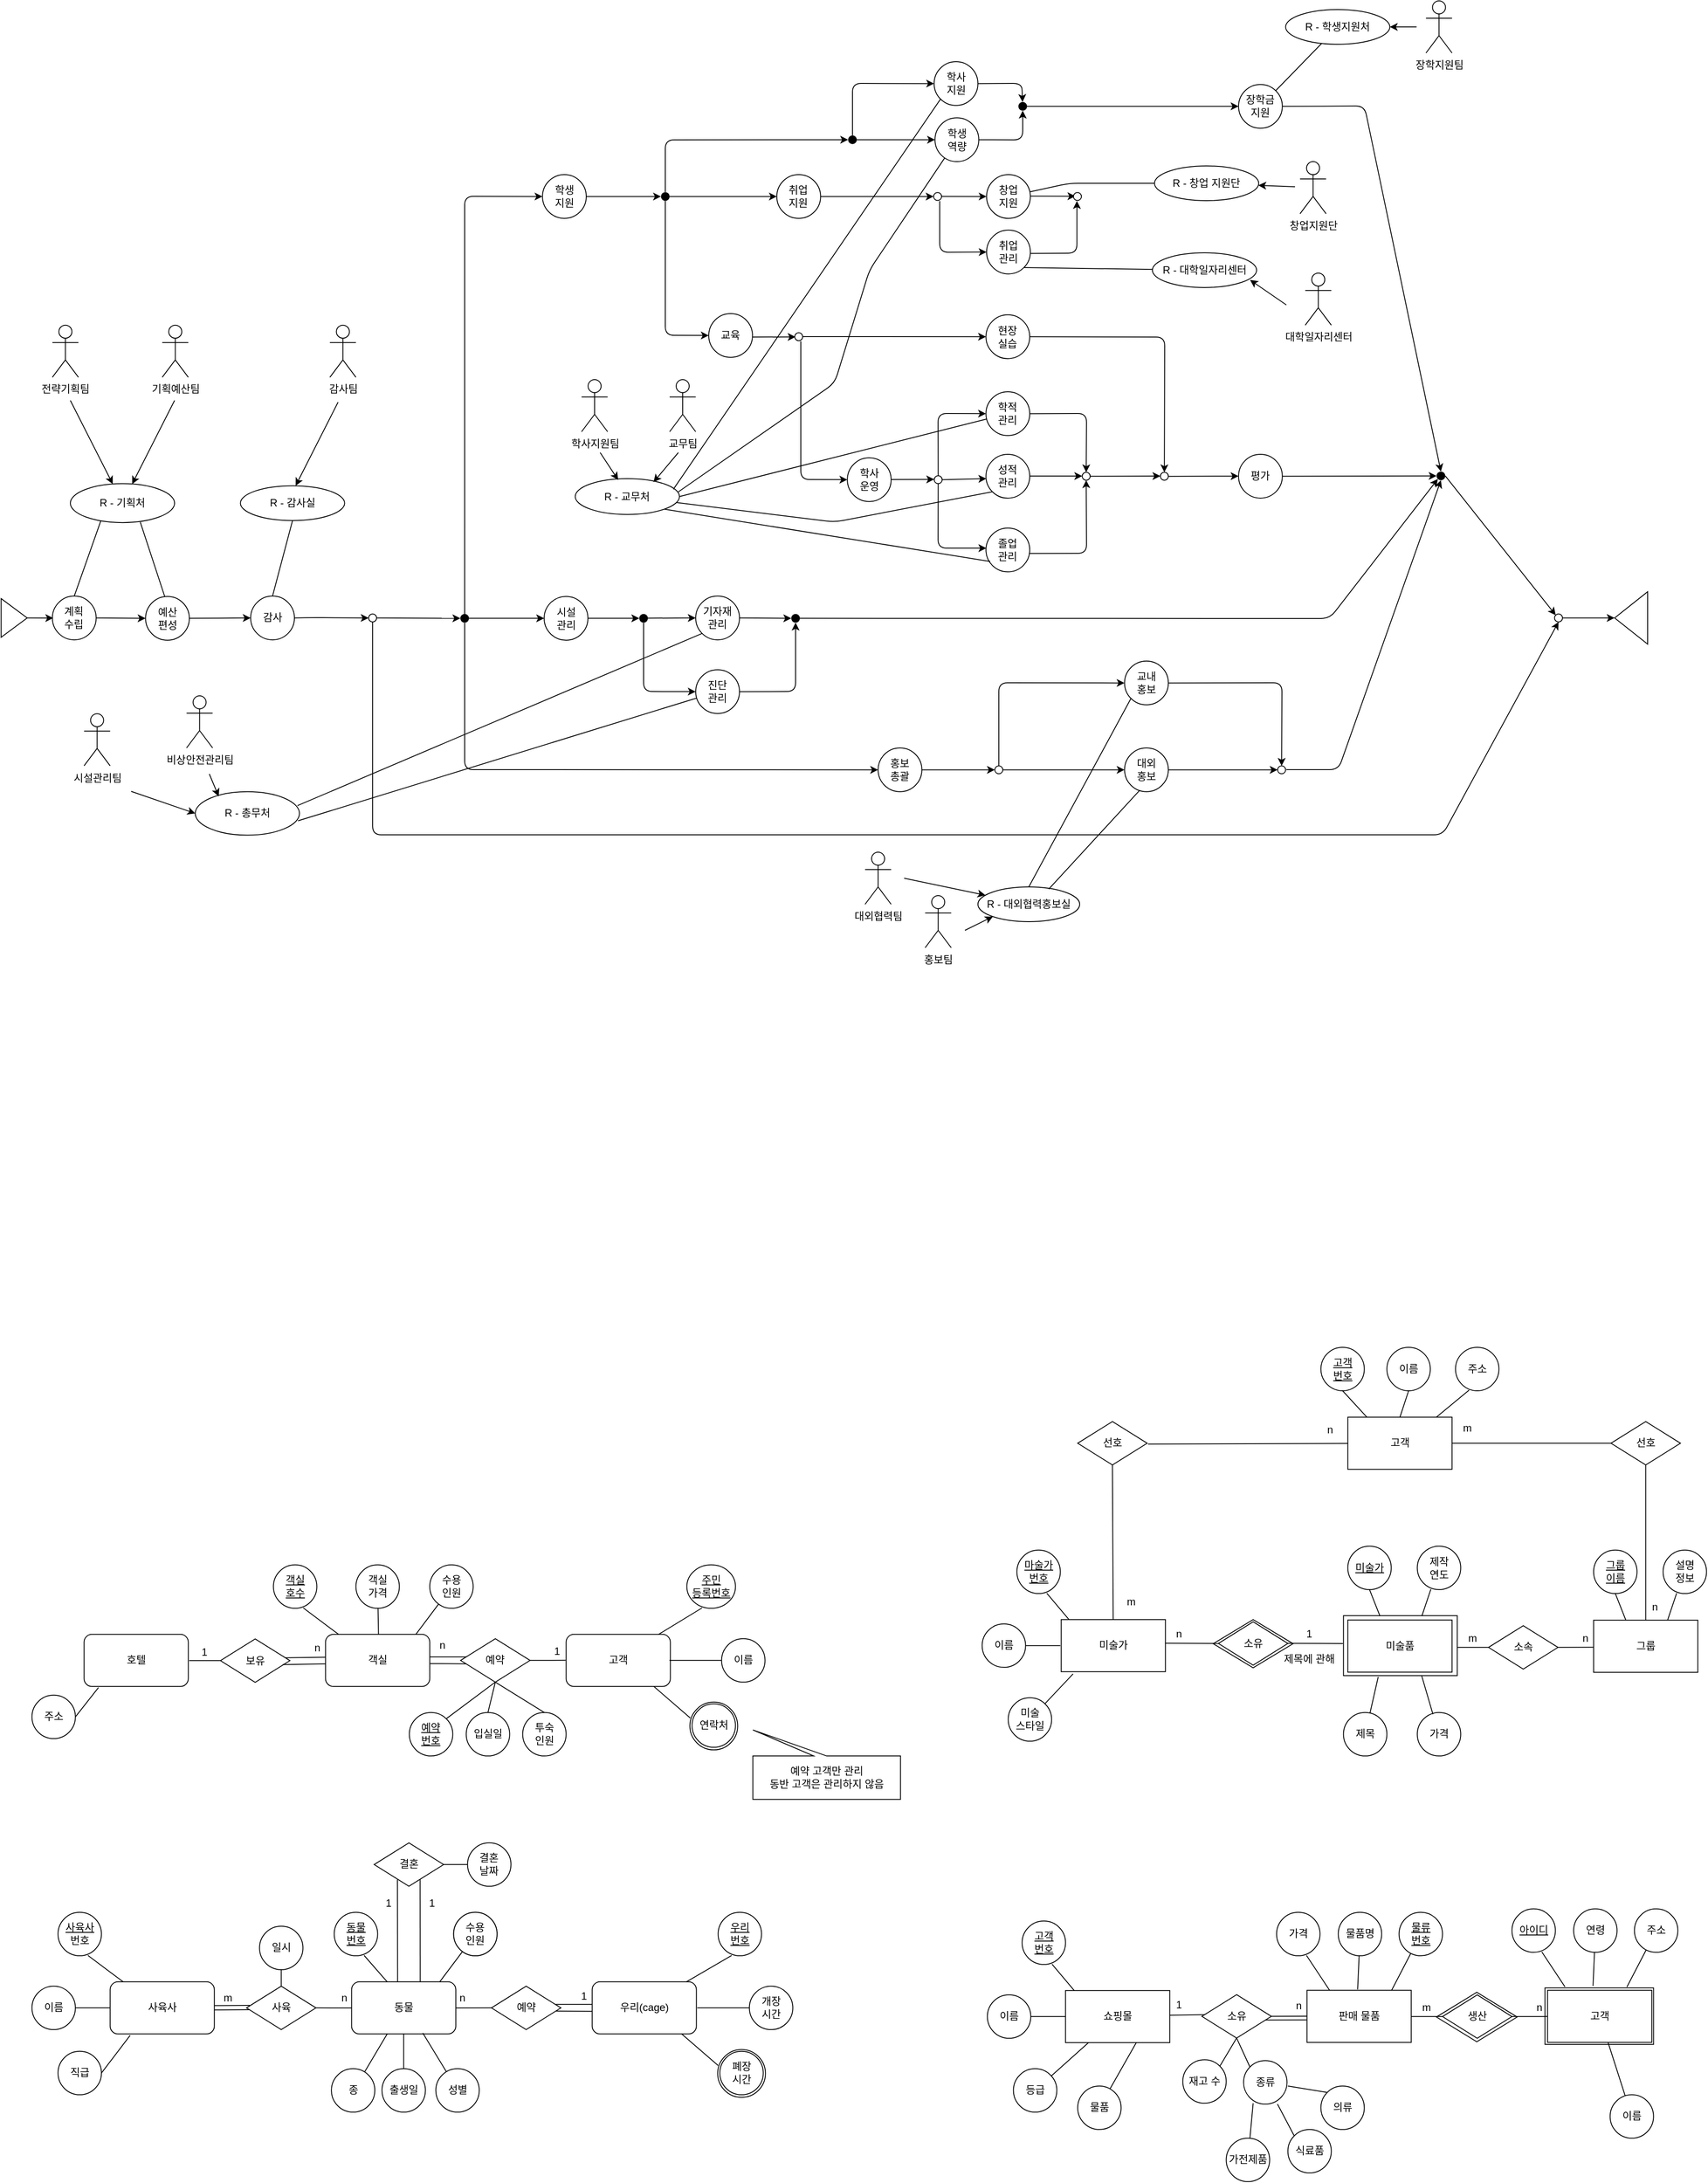 <mxfile version="13.8.9" type="github">
  <diagram id="6OI7xfDhPmefR2EX4nhi" name="Page-1">
    <mxGraphModel dx="6517" dy="3724" grid="1" gridSize="10" guides="1" tooltips="1" connect="1" arrows="1" fold="1" page="1" pageScale="1" pageWidth="827" pageHeight="1169" math="0" shadow="0">
      <root>
        <mxCell id="0" />
        <mxCell id="1" parent="0" />
        <mxCell id="JmjcJuFU0oESs9ChOXzf-295" value="" style="rounded=1;whiteSpace=wrap;html=1;arcSize=0;" parent="1" vertex="1">
          <mxGeometry x="987.8" y="1207.41" width="125" height="65" as="geometry" />
        </mxCell>
        <mxCell id="JmjcJuFU0oESs9ChOXzf-294" value="" style="rhombus;whiteSpace=wrap;html=1;" parent="1" vertex="1">
          <mxGeometry x="862.8" y="1212.41" width="93" height="57" as="geometry" />
        </mxCell>
        <mxCell id="JmjcJuFU0oESs9ChOXzf-217" value="" style="rhombus;whiteSpace=wrap;html=1;" parent="1" vertex="1">
          <mxGeometry x="605.8" y="783.41" width="92" height="55.5" as="geometry" />
        </mxCell>
        <mxCell id="JmjcJuFU0oESs9ChOXzf-212" value="" style="rounded=0;whiteSpace=wrap;html=1;" parent="1" vertex="1">
          <mxGeometry x="755.8" y="778.91" width="131" height="69" as="geometry" />
        </mxCell>
        <mxCell id="JmjcJuFU0oESs9ChOXzf-144" value="" style="ellipse;whiteSpace=wrap;html=1;aspect=fixed;" parent="1" vertex="1">
          <mxGeometry x="3.3" y="878.41" width="55" height="55" as="geometry" />
        </mxCell>
        <mxCell id="JmjcJuFU0oESs9ChOXzf-4" value="쇼핑몰" style="rounded=1;whiteSpace=wrap;html=1;arcSize=0;" parent="1" vertex="1">
          <mxGeometry x="435.8" y="1210.41" width="120" height="60" as="geometry" />
        </mxCell>
        <mxCell id="JmjcJuFU0oESs9ChOXzf-5" value="고객" style="rounded=1;whiteSpace=wrap;html=1;arcSize=0;" parent="1" vertex="1">
          <mxGeometry x="990.8" y="1210.16" width="120" height="60" as="geometry" />
        </mxCell>
        <mxCell id="JmjcJuFU0oESs9ChOXzf-6" value="&lt;u&gt;고객&lt;br&gt;번호&lt;/u&gt;" style="ellipse;whiteSpace=wrap;html=1;" parent="1" vertex="1">
          <mxGeometry x="385.8" y="1130.41" width="50" height="50" as="geometry" />
        </mxCell>
        <mxCell id="JmjcJuFU0oESs9ChOXzf-7" value="이름" style="ellipse;whiteSpace=wrap;html=1;" parent="1" vertex="1">
          <mxGeometry x="345.8" y="1215.41" width="50" height="50" as="geometry" />
        </mxCell>
        <mxCell id="JmjcJuFU0oESs9ChOXzf-8" value="등급" style="ellipse;whiteSpace=wrap;html=1;" parent="1" vertex="1">
          <mxGeometry x="375.8" y="1300.41" width="50" height="50" as="geometry" />
        </mxCell>
        <mxCell id="JmjcJuFU0oESs9ChOXzf-9" value="" style="endArrow=none;html=1;entryX=0.688;entryY=0.992;entryDx=0;entryDy=0;entryPerimeter=0;" parent="1" target="JmjcJuFU0oESs9ChOXzf-6" edge="1">
          <mxGeometry width="50" height="50" relative="1" as="geometry">
            <mxPoint x="445.8" y="1210.41" as="sourcePoint" />
            <mxPoint x="495.8" y="1160.41" as="targetPoint" />
          </mxGeometry>
        </mxCell>
        <mxCell id="JmjcJuFU0oESs9ChOXzf-12" value="" style="endArrow=none;html=1;entryX=1;entryY=0.5;entryDx=0;entryDy=0;exitX=0;exitY=0.5;exitDx=0;exitDy=0;" parent="1" source="JmjcJuFU0oESs9ChOXzf-4" target="JmjcJuFU0oESs9ChOXzf-7" edge="1">
          <mxGeometry width="50" height="50" relative="1" as="geometry">
            <mxPoint x="455.8" y="1220.41" as="sourcePoint" />
            <mxPoint x="435.8" y="1190.41" as="targetPoint" />
          </mxGeometry>
        </mxCell>
        <mxCell id="JmjcJuFU0oESs9ChOXzf-13" value="" style="endArrow=none;html=1;" parent="1" source="JmjcJuFU0oESs9ChOXzf-4" target="JmjcJuFU0oESs9ChOXzf-8" edge="1">
          <mxGeometry width="50" height="50" relative="1" as="geometry">
            <mxPoint x="445.8" y="1250.41" as="sourcePoint" />
            <mxPoint x="405.8" y="1250.41" as="targetPoint" />
          </mxGeometry>
        </mxCell>
        <mxCell id="JmjcJuFU0oESs9ChOXzf-14" value="제작&lt;br&gt;연도" style="ellipse;whiteSpace=wrap;html=1;" parent="1" vertex="1">
          <mxGeometry x="840.8" y="698.91" width="50" height="50" as="geometry" />
        </mxCell>
        <mxCell id="JmjcJuFU0oESs9ChOXzf-15" value="" style="endArrow=none;html=1;entryX=0.312;entryY=0.992;entryDx=0;entryDy=0;entryPerimeter=0;exitX=0.689;exitY=0.006;exitDx=0;exitDy=0;exitPerimeter=0;" parent="1" source="JmjcJuFU0oESs9ChOXzf-212" target="JmjcJuFU0oESs9ChOXzf-14" edge="1">
          <mxGeometry width="50" height="50" relative="1" as="geometry">
            <mxPoint x="854.283" y="778.91" as="sourcePoint" />
            <mxPoint x="996.8" y="728.91" as="targetPoint" />
          </mxGeometry>
        </mxCell>
        <mxCell id="JmjcJuFU0oESs9ChOXzf-20" value="가격" style="ellipse;whiteSpace=wrap;html=1;" parent="1" vertex="1">
          <mxGeometry x="840.8" y="890.41" width="50" height="50" as="geometry" />
        </mxCell>
        <mxCell id="JmjcJuFU0oESs9ChOXzf-21" value="" style="endArrow=none;html=1;exitX=0.85;exitY=1;exitDx=0;exitDy=0;exitPerimeter=0;" parent="1" edge="1">
          <mxGeometry width="50" height="50" relative="1" as="geometry">
            <mxPoint x="845.8" y="847.91" as="sourcePoint" />
            <mxPoint x="858.8" y="892.41" as="targetPoint" />
          </mxGeometry>
        </mxCell>
        <mxCell id="JmjcJuFU0oESs9ChOXzf-23" value="생산" style="rhombus;whiteSpace=wrap;html=1;" parent="1" vertex="1">
          <mxGeometry x="869.8" y="1215.41" width="80" height="50" as="geometry" />
        </mxCell>
        <mxCell id="JmjcJuFU0oESs9ChOXzf-24" value="판매 물품" style="rounded=1;whiteSpace=wrap;html=1;arcSize=0;" parent="1" vertex="1">
          <mxGeometry x="713.8" y="1210.16" width="120" height="60" as="geometry" />
        </mxCell>
        <mxCell id="JmjcJuFU0oESs9ChOXzf-25" value="가격" style="ellipse;whiteSpace=wrap;html=1;" parent="1" vertex="1">
          <mxGeometry x="678.8" y="1120.41" width="50" height="50" as="geometry" />
        </mxCell>
        <mxCell id="JmjcJuFU0oESs9ChOXzf-28" value="" style="endArrow=none;html=1;entryX=0.688;entryY=0.992;entryDx=0;entryDy=0;entryPerimeter=0;" parent="1" target="JmjcJuFU0oESs9ChOXzf-25" edge="1">
          <mxGeometry width="50" height="50" relative="1" as="geometry">
            <mxPoint x="739.8" y="1210.16" as="sourcePoint" />
            <mxPoint x="789.8" y="1160.16" as="targetPoint" />
          </mxGeometry>
        </mxCell>
        <mxCell id="JmjcJuFU0oESs9ChOXzf-33" value="물품명" style="ellipse;whiteSpace=wrap;html=1;" parent="1" vertex="1">
          <mxGeometry x="749.8" y="1120.41" width="50" height="50" as="geometry" />
        </mxCell>
        <mxCell id="JmjcJuFU0oESs9ChOXzf-34" value="" style="endArrow=none;html=1;" parent="1" target="JmjcJuFU0oESs9ChOXzf-33" edge="1">
          <mxGeometry width="50" height="50" relative="1" as="geometry">
            <mxPoint x="772.116" y="1209.16" as="sourcePoint" />
            <mxPoint x="837.8" y="1094.16" as="targetPoint" />
          </mxGeometry>
        </mxCell>
        <mxCell id="JmjcJuFU0oESs9ChOXzf-42" value="" style="endArrow=none;html=1;entryX=1;entryY=0.5;entryDx=0;entryDy=0;" parent="1" source="JmjcJuFU0oESs9ChOXzf-5" target="JmjcJuFU0oESs9ChOXzf-23" edge="1">
          <mxGeometry width="50" height="50" relative="1" as="geometry">
            <mxPoint x="1066.8" y="1215.41" as="sourcePoint" />
            <mxPoint x="980.8" y="1155.41" as="targetPoint" />
          </mxGeometry>
        </mxCell>
        <mxCell id="JmjcJuFU0oESs9ChOXzf-49" value="" style="endArrow=none;html=1;entryX=0;entryY=0.5;entryDx=0;entryDy=0;" parent="1" target="JmjcJuFU0oESs9ChOXzf-23" edge="1">
          <mxGeometry width="50" height="50" relative="1" as="geometry">
            <mxPoint x="833.8" y="1240.41" as="sourcePoint" />
            <mxPoint x="883.8" y="1190.41" as="targetPoint" />
          </mxGeometry>
        </mxCell>
        <mxCell id="JmjcJuFU0oESs9ChOXzf-50" value="m" style="text;html=1;align=center;verticalAlign=middle;resizable=0;points=[];autosize=1;" parent="1" vertex="1">
          <mxGeometry x="835.8" y="1220.41" width="30" height="20" as="geometry" />
        </mxCell>
        <mxCell id="JmjcJuFU0oESs9ChOXzf-51" value="n" style="text;html=1;align=center;verticalAlign=middle;resizable=0;points=[];autosize=1;" parent="1" vertex="1">
          <mxGeometry x="970.8" y="1220.41" width="20" height="20" as="geometry" />
        </mxCell>
        <mxCell id="JmjcJuFU0oESs9ChOXzf-52" value="소유" style="rhombus;whiteSpace=wrap;html=1;" parent="1" vertex="1">
          <mxGeometry x="592.8" y="1215.16" width="80" height="50" as="geometry" />
        </mxCell>
        <mxCell id="JmjcJuFU0oESs9ChOXzf-53" value="" style="endArrow=none;html=1;entryX=1;entryY=0.5;entryDx=0;entryDy=0;" parent="1" target="JmjcJuFU0oESs9ChOXzf-52" edge="1">
          <mxGeometry width="50" height="50" relative="1" as="geometry">
            <mxPoint x="713.8" y="1240.059" as="sourcePoint" />
            <mxPoint x="703.8" y="1155.16" as="targetPoint" />
          </mxGeometry>
        </mxCell>
        <mxCell id="JmjcJuFU0oESs9ChOXzf-55" value="1" style="text;html=1;align=center;verticalAlign=middle;resizable=0;points=[];autosize=1;" parent="1" vertex="1">
          <mxGeometry x="555.8" y="1217.41" width="20" height="20" as="geometry" />
        </mxCell>
        <mxCell id="JmjcJuFU0oESs9ChOXzf-56" value="n" style="text;html=1;align=center;verticalAlign=middle;resizable=0;points=[];autosize=1;" parent="1" vertex="1">
          <mxGeometry x="693.8" y="1218.16" width="20" height="20" as="geometry" />
        </mxCell>
        <mxCell id="JmjcJuFU0oESs9ChOXzf-57" value="재고 수" style="ellipse;whiteSpace=wrap;html=1;" parent="1" vertex="1">
          <mxGeometry x="570.8" y="1290.16" width="50" height="50" as="geometry" />
        </mxCell>
        <mxCell id="JmjcJuFU0oESs9ChOXzf-58" value="" style="endArrow=none;html=1;exitX=0.5;exitY=1;exitDx=0;exitDy=0;entryX=1;entryY=0;entryDx=0;entryDy=0;" parent="1" source="JmjcJuFU0oESs9ChOXzf-52" target="JmjcJuFU0oESs9ChOXzf-57" edge="1">
          <mxGeometry width="50" height="50" relative="1" as="geometry">
            <mxPoint x="630.8" y="1370.16" as="sourcePoint" />
            <mxPoint x="610.8" y="1290.41" as="targetPoint" />
          </mxGeometry>
        </mxCell>
        <mxCell id="JmjcJuFU0oESs9ChOXzf-59" value="종류" style="ellipse;whiteSpace=wrap;html=1;" parent="1" vertex="1">
          <mxGeometry x="640.8" y="1291.16" width="50" height="50" as="geometry" />
        </mxCell>
        <mxCell id="JmjcJuFU0oESs9ChOXzf-60" value="" style="endArrow=none;html=1;exitX=0.5;exitY=1;exitDx=0;exitDy=0;entryX=0;entryY=0;entryDx=0;entryDy=0;" parent="1" source="JmjcJuFU0oESs9ChOXzf-52" target="JmjcJuFU0oESs9ChOXzf-59" edge="1">
          <mxGeometry width="50" height="50" relative="1" as="geometry">
            <mxPoint x="702.8" y="1270.16" as="sourcePoint" />
            <mxPoint x="680.8" y="1295.41" as="targetPoint" />
          </mxGeometry>
        </mxCell>
        <mxCell id="JmjcJuFU0oESs9ChOXzf-97" value="호텔" style="rounded=1;whiteSpace=wrap;html=1;" parent="1" vertex="1">
          <mxGeometry x="-694.2" y="800.41" width="120" height="60" as="geometry" />
        </mxCell>
        <mxCell id="JmjcJuFU0oESs9ChOXzf-98" value="&lt;u&gt;사육사&lt;br&gt;&lt;/u&gt;번호" style="ellipse;whiteSpace=wrap;html=1;" parent="1" vertex="1">
          <mxGeometry x="-724.2" y="1120.41" width="50" height="50" as="geometry" />
        </mxCell>
        <mxCell id="JmjcJuFU0oESs9ChOXzf-99" value="주소" style="ellipse;whiteSpace=wrap;html=1;" parent="1" vertex="1">
          <mxGeometry x="-754.2" y="870.41" width="50" height="50" as="geometry" />
        </mxCell>
        <mxCell id="JmjcJuFU0oESs9ChOXzf-100" value="" style="endArrow=none;html=1;entryX=0.688;entryY=0.992;entryDx=0;entryDy=0;entryPerimeter=0;" parent="1" target="JmjcJuFU0oESs9ChOXzf-98" edge="1">
          <mxGeometry width="50" height="50" relative="1" as="geometry">
            <mxPoint x="-649.2" y="1200.41" as="sourcePoint" />
            <mxPoint x="-599.2" y="1150.41" as="targetPoint" />
          </mxGeometry>
        </mxCell>
        <mxCell id="JmjcJuFU0oESs9ChOXzf-101" value="" style="endArrow=none;html=1;entryX=1;entryY=0.5;entryDx=0;entryDy=0;exitX=0.138;exitY=1.021;exitDx=0;exitDy=0;exitPerimeter=0;" parent="1" source="JmjcJuFU0oESs9ChOXzf-97" target="JmjcJuFU0oESs9ChOXzf-99" edge="1">
          <mxGeometry width="50" height="50" relative="1" as="geometry">
            <mxPoint x="-689.2" y="830.41" as="sourcePoint" />
            <mxPoint x="-689.2" y="780.41" as="targetPoint" />
          </mxGeometry>
        </mxCell>
        <mxCell id="JmjcJuFU0oESs9ChOXzf-104" value="객실" style="rounded=1;whiteSpace=wrap;html=1;" parent="1" vertex="1">
          <mxGeometry x="-416.2" y="800.41" width="120" height="60" as="geometry" />
        </mxCell>
        <mxCell id="JmjcJuFU0oESs9ChOXzf-105" value="&lt;u&gt;객실&lt;br&gt;호수&lt;br&gt;&lt;/u&gt;" style="ellipse;whiteSpace=wrap;html=1;" parent="1" vertex="1">
          <mxGeometry x="-476.2" y="720.41" width="50" height="50" as="geometry" />
        </mxCell>
        <mxCell id="JmjcJuFU0oESs9ChOXzf-106" value="수용&lt;br&gt;인원" style="ellipse;whiteSpace=wrap;html=1;" parent="1" vertex="1">
          <mxGeometry x="-296.2" y="720.41" width="50" height="50" as="geometry" />
        </mxCell>
        <mxCell id="JmjcJuFU0oESs9ChOXzf-107" value="" style="endArrow=none;html=1;entryX=0.688;entryY=0.992;entryDx=0;entryDy=0;entryPerimeter=0;" parent="1" target="JmjcJuFU0oESs9ChOXzf-105" edge="1">
          <mxGeometry width="50" height="50" relative="1" as="geometry">
            <mxPoint x="-401.2" y="800.41" as="sourcePoint" />
            <mxPoint x="-351.2" y="750.41" as="targetPoint" />
          </mxGeometry>
        </mxCell>
        <mxCell id="JmjcJuFU0oESs9ChOXzf-108" value="" style="endArrow=none;html=1;exitX=0.75;exitY=0;exitDx=0;exitDy=0;" parent="1" target="JmjcJuFU0oESs9ChOXzf-106" edge="1">
          <mxGeometry width="50" height="50" relative="1" as="geometry">
            <mxPoint x="-312.2" y="800.41" as="sourcePoint" />
            <mxPoint x="-290.2" y="770.41" as="targetPoint" />
          </mxGeometry>
        </mxCell>
        <mxCell id="JmjcJuFU0oESs9ChOXzf-109" value="객실&lt;br&gt;가격" style="ellipse;whiteSpace=wrap;html=1;" parent="1" vertex="1">
          <mxGeometry x="-381.2" y="720.41" width="50" height="50" as="geometry" />
        </mxCell>
        <mxCell id="JmjcJuFU0oESs9ChOXzf-110" value="" style="endArrow=none;html=1;exitX=0.75;exitY=0;exitDx=0;exitDy=0;" parent="1" target="JmjcJuFU0oESs9ChOXzf-109" edge="1">
          <mxGeometry width="50" height="50" relative="1" as="geometry">
            <mxPoint x="-355.2" y="800.41" as="sourcePoint" />
            <mxPoint x="-333.2" y="770.41" as="targetPoint" />
          </mxGeometry>
        </mxCell>
        <mxCell id="JmjcJuFU0oESs9ChOXzf-111" value="보유" style="rhombus;whiteSpace=wrap;html=1;" parent="1" vertex="1">
          <mxGeometry x="-537.2" y="805.66" width="80" height="50" as="geometry" />
        </mxCell>
        <mxCell id="JmjcJuFU0oESs9ChOXzf-112" value="" style="endArrow=none;html=1;exitX=-0.001;exitY=0.439;exitDx=0;exitDy=0;exitPerimeter=0;" parent="1" source="JmjcJuFU0oESs9ChOXzf-104" edge="1">
          <mxGeometry width="50" height="50" relative="1" as="geometry">
            <mxPoint x="-416.2" y="830.559" as="sourcePoint" />
            <mxPoint x="-462.2" y="827.41" as="targetPoint" />
          </mxGeometry>
        </mxCell>
        <mxCell id="JmjcJuFU0oESs9ChOXzf-114" value="" style="endArrow=none;html=1;entryX=0;entryY=0.5;entryDx=0;entryDy=0;" parent="1" target="JmjcJuFU0oESs9ChOXzf-111" edge="1">
          <mxGeometry width="50" height="50" relative="1" as="geometry">
            <mxPoint x="-573.2" y="830.66" as="sourcePoint" />
            <mxPoint x="-523.2" y="780.66" as="targetPoint" />
          </mxGeometry>
        </mxCell>
        <mxCell id="JmjcJuFU0oESs9ChOXzf-115" value="1" style="text;html=1;align=center;verticalAlign=middle;resizable=0;points=[];autosize=1;" parent="1" vertex="1">
          <mxGeometry x="-566.2" y="810.66" width="20" height="20" as="geometry" />
        </mxCell>
        <mxCell id="JmjcJuFU0oESs9ChOXzf-116" value="n" style="text;html=1;align=center;verticalAlign=middle;resizable=0;points=[];autosize=1;" parent="1" vertex="1">
          <mxGeometry x="-436.2" y="806.41" width="20" height="20" as="geometry" />
        </mxCell>
        <mxCell id="JmjcJuFU0oESs9ChOXzf-119" value="" style="endArrow=none;html=1;exitX=0.908;exitY=0.593;exitDx=0;exitDy=0;exitPerimeter=0;" parent="1" edge="1">
          <mxGeometry width="50" height="50" relative="1" as="geometry">
            <mxPoint x="-465.56" y="835.31" as="sourcePoint" />
            <mxPoint x="-416.2" y="834.41" as="targetPoint" />
          </mxGeometry>
        </mxCell>
        <mxCell id="JmjcJuFU0oESs9ChOXzf-123" value="" style="endArrow=none;html=1;entryX=0.124;entryY=1.071;entryDx=0;entryDy=0;entryPerimeter=0;exitX=0.028;exitY=0.463;exitDx=0;exitDy=0;exitPerimeter=0;" parent="1" edge="1">
          <mxGeometry width="50" height="50" relative="1" as="geometry">
            <mxPoint x="596.04" y="1238.31" as="sourcePoint" />
            <mxPoint x="555.52" y="1238.83" as="targetPoint" />
          </mxGeometry>
        </mxCell>
        <mxCell id="JmjcJuFU0oESs9ChOXzf-124" value="" style="endArrow=none;html=1;exitX=0.028;exitY=0.463;exitDx=0;exitDy=0;exitPerimeter=0;" parent="1" edge="1">
          <mxGeometry width="50" height="50" relative="1" as="geometry">
            <mxPoint x="713.32" y="1244.31" as="sourcePoint" />
            <mxPoint x="665.8" y="1244.41" as="targetPoint" />
          </mxGeometry>
        </mxCell>
        <mxCell id="JmjcJuFU0oESs9ChOXzf-125" value="고객" style="rounded=1;whiteSpace=wrap;html=1;" parent="1" vertex="1">
          <mxGeometry x="-139.2" y="800.41" width="120" height="60" as="geometry" />
        </mxCell>
        <mxCell id="JmjcJuFU0oESs9ChOXzf-126" value="&lt;u&gt;주민&lt;br&gt;등록번호&lt;/u&gt;" style="ellipse;whiteSpace=wrap;html=1;" parent="1" vertex="1">
          <mxGeometry x="-0.2" y="720.41" width="56" height="50" as="geometry" />
        </mxCell>
        <mxCell id="JmjcJuFU0oESs9ChOXzf-127" value="" style="endArrow=none;html=1;entryX=0.312;entryY=0.992;entryDx=0;entryDy=0;entryPerimeter=0;" parent="1" target="JmjcJuFU0oESs9ChOXzf-126" edge="1">
          <mxGeometry width="50" height="50" relative="1" as="geometry">
            <mxPoint x="-32.717" y="800.41" as="sourcePoint" />
            <mxPoint x="109.8" y="750.41" as="targetPoint" />
          </mxGeometry>
        </mxCell>
        <mxCell id="JmjcJuFU0oESs9ChOXzf-128" value="이름" style="ellipse;whiteSpace=wrap;html=1;" parent="1" vertex="1">
          <mxGeometry x="39.8" y="805.41" width="50" height="50" as="geometry" />
        </mxCell>
        <mxCell id="JmjcJuFU0oESs9ChOXzf-129" value="" style="endArrow=none;html=1;entryX=0;entryY=0.5;entryDx=0;entryDy=0;exitX=1;exitY=0.5;exitDx=0;exitDy=0;" parent="1" target="JmjcJuFU0oESs9ChOXzf-128" edge="1">
          <mxGeometry width="50" height="50" relative="1" as="geometry">
            <mxPoint x="-20.2" y="830.41" as="sourcePoint" />
            <mxPoint x="162.32" y="840.41" as="targetPoint" />
          </mxGeometry>
        </mxCell>
        <mxCell id="JmjcJuFU0oESs9ChOXzf-130" value="연락처" style="ellipse;whiteSpace=wrap;html=1;" parent="1" vertex="1">
          <mxGeometry x="5.8" y="880.41" width="50" height="50" as="geometry" />
        </mxCell>
        <mxCell id="JmjcJuFU0oESs9ChOXzf-131" value="" style="endArrow=none;html=1;entryX=-0.04;entryY=0.326;entryDx=0;entryDy=0;exitX=0.85;exitY=1;exitDx=0;exitDy=0;exitPerimeter=0;entryPerimeter=0;" parent="1" target="JmjcJuFU0oESs9ChOXzf-130" edge="1">
          <mxGeometry width="50" height="50" relative="1" as="geometry">
            <mxPoint x="-38.2" y="860.41" as="sourcePoint" />
            <mxPoint x="122.32" y="915.41" as="targetPoint" />
          </mxGeometry>
        </mxCell>
        <mxCell id="JmjcJuFU0oESs9ChOXzf-132" value="예약" style="rhombus;whiteSpace=wrap;html=1;" parent="1" vertex="1">
          <mxGeometry x="-260.7" y="805.41" width="80" height="50" as="geometry" />
        </mxCell>
        <mxCell id="JmjcJuFU0oESs9ChOXzf-133" value="" style="endArrow=none;html=1;entryX=1;entryY=0.5;entryDx=0;entryDy=0;" parent="1" target="JmjcJuFU0oESs9ChOXzf-132" edge="1">
          <mxGeometry width="50" height="50" relative="1" as="geometry">
            <mxPoint x="-139.7" y="830.309" as="sourcePoint" />
            <mxPoint x="-149.7" y="745.41" as="targetPoint" />
          </mxGeometry>
        </mxCell>
        <mxCell id="JmjcJuFU0oESs9ChOXzf-134" value="" style="endArrow=none;html=1;" parent="1" edge="1">
          <mxGeometry width="50" height="50" relative="1" as="geometry">
            <mxPoint x="-296.2" y="826.41" as="sourcePoint" />
            <mxPoint x="-254.2" y="826.41" as="targetPoint" />
          </mxGeometry>
        </mxCell>
        <mxCell id="JmjcJuFU0oESs9ChOXzf-135" value="n" style="text;html=1;align=center;verticalAlign=middle;resizable=0;points=[];autosize=1;" parent="1" vertex="1">
          <mxGeometry x="-291.7" y="803.41" width="20" height="20" as="geometry" />
        </mxCell>
        <mxCell id="JmjcJuFU0oESs9ChOXzf-136" value="1" style="text;html=1;align=center;verticalAlign=middle;resizable=0;points=[];autosize=1;" parent="1" vertex="1">
          <mxGeometry x="-159.7" y="810.41" width="20" height="20" as="geometry" />
        </mxCell>
        <mxCell id="JmjcJuFU0oESs9ChOXzf-137" value="&lt;u&gt;예약&lt;br&gt;번호&lt;/u&gt;" style="ellipse;whiteSpace=wrap;html=1;" parent="1" vertex="1">
          <mxGeometry x="-319.7" y="890.41" width="50" height="50" as="geometry" />
        </mxCell>
        <mxCell id="JmjcJuFU0oESs9ChOXzf-138" value="" style="endArrow=none;html=1;exitX=0.5;exitY=1;exitDx=0;exitDy=0;entryX=1;entryY=0;entryDx=0;entryDy=0;" parent="1" target="JmjcJuFU0oESs9ChOXzf-137" edge="1">
          <mxGeometry width="50" height="50" relative="1" as="geometry">
            <mxPoint x="-220.7" y="855.41" as="sourcePoint" />
            <mxPoint x="-242.7" y="880.66" as="targetPoint" />
          </mxGeometry>
        </mxCell>
        <mxCell id="JmjcJuFU0oESs9ChOXzf-139" value="입실일" style="ellipse;whiteSpace=wrap;html=1;" parent="1" vertex="1">
          <mxGeometry x="-254.2" y="890.41" width="50" height="50" as="geometry" />
        </mxCell>
        <mxCell id="JmjcJuFU0oESs9ChOXzf-140" value="" style="endArrow=none;html=1;exitX=0.5;exitY=1;exitDx=0;exitDy=0;entryX=0.5;entryY=0;entryDx=0;entryDy=0;" parent="1" target="JmjcJuFU0oESs9ChOXzf-139" edge="1">
          <mxGeometry width="50" height="50" relative="1" as="geometry">
            <mxPoint x="-220.7" y="855.41" as="sourcePoint" />
            <mxPoint x="-172.7" y="885.66" as="targetPoint" />
          </mxGeometry>
        </mxCell>
        <mxCell id="JmjcJuFU0oESs9ChOXzf-141" value="투숙&lt;br&gt;인원" style="ellipse;whiteSpace=wrap;html=1;" parent="1" vertex="1">
          <mxGeometry x="-189.2" y="890.41" width="50" height="50" as="geometry" />
        </mxCell>
        <mxCell id="JmjcJuFU0oESs9ChOXzf-142" value="" style="endArrow=none;html=1;exitX=0.5;exitY=1;exitDx=0;exitDy=0;entryX=0.5;entryY=0;entryDx=0;entryDy=0;" parent="1" source="JmjcJuFU0oESs9ChOXzf-132" target="JmjcJuFU0oESs9ChOXzf-141" edge="1">
          <mxGeometry width="50" height="50" relative="1" as="geometry">
            <mxPoint x="-155.2" y="855.41" as="sourcePoint" />
            <mxPoint x="-107.2" y="885.66" as="targetPoint" />
          </mxGeometry>
        </mxCell>
        <mxCell id="JmjcJuFU0oESs9ChOXzf-143" value="" style="endArrow=none;html=1;entryX=0.081;entryY=0.58;entryDx=0;entryDy=0;entryPerimeter=0;exitX=1.003;exitY=0.561;exitDx=0;exitDy=0;exitPerimeter=0;" parent="1" source="JmjcJuFU0oESs9ChOXzf-104" target="JmjcJuFU0oESs9ChOXzf-132" edge="1">
          <mxGeometry width="50" height="50" relative="1" as="geometry">
            <mxPoint x="-296.7" y="835.41" as="sourcePoint" />
            <mxPoint x="-264.2" y="834.41" as="targetPoint" />
          </mxGeometry>
        </mxCell>
        <mxCell id="JmjcJuFU0oESs9ChOXzf-147" value="" style="shape=callout;whiteSpace=wrap;html=1;perimeter=calloutPerimeter;position2=1;rotation=-180;base=15;" parent="1" vertex="1">
          <mxGeometry x="75.8" y="910.41" width="170" height="80" as="geometry" />
        </mxCell>
        <mxCell id="JmjcJuFU0oESs9ChOXzf-148" value="예약 고객만 관리&lt;br&gt;동반 고객은 관리하지 않음" style="text;html=1;strokeColor=none;fillColor=none;align=center;verticalAlign=middle;whiteSpace=wrap;rounded=0;" parent="1" vertex="1">
          <mxGeometry x="75.8" y="955.41" width="170" height="20" as="geometry" />
        </mxCell>
        <mxCell id="JmjcJuFU0oESs9ChOXzf-149" value="사육사" style="rounded=1;whiteSpace=wrap;html=1;" parent="1" vertex="1">
          <mxGeometry x="-664.2" y="1200.41" width="120" height="60" as="geometry" />
        </mxCell>
        <mxCell id="JmjcJuFU0oESs9ChOXzf-150" value="이름" style="ellipse;whiteSpace=wrap;html=1;" parent="1" vertex="1">
          <mxGeometry x="-754.2" y="1205.41" width="50" height="50" as="geometry" />
        </mxCell>
        <mxCell id="JmjcJuFU0oESs9ChOXzf-151" value="" style="endArrow=none;html=1;entryX=1;entryY=0.5;entryDx=0;entryDy=0;exitX=0;exitY=0.5;exitDx=0;exitDy=0;" parent="1" source="JmjcJuFU0oESs9ChOXzf-149" target="JmjcJuFU0oESs9ChOXzf-150" edge="1">
          <mxGeometry width="50" height="50" relative="1" as="geometry">
            <mxPoint x="-679.2" y="1280.41" as="sourcePoint" />
            <mxPoint x="-629.2" y="1230.41" as="targetPoint" />
          </mxGeometry>
        </mxCell>
        <mxCell id="JmjcJuFU0oESs9ChOXzf-152" value="직급" style="ellipse;whiteSpace=wrap;html=1;" parent="1" vertex="1">
          <mxGeometry x="-724.2" y="1280.41" width="50" height="50" as="geometry" />
        </mxCell>
        <mxCell id="JmjcJuFU0oESs9ChOXzf-153" value="" style="endArrow=none;html=1;entryX=1;entryY=0.5;entryDx=0;entryDy=0;exitX=0.192;exitY=1.027;exitDx=0;exitDy=0;exitPerimeter=0;" parent="1" source="JmjcJuFU0oESs9ChOXzf-149" target="JmjcJuFU0oESs9ChOXzf-152" edge="1">
          <mxGeometry width="50" height="50" relative="1" as="geometry">
            <mxPoint x="-634.2" y="1305.41" as="sourcePoint" />
            <mxPoint x="-599.2" y="1305.41" as="targetPoint" />
          </mxGeometry>
        </mxCell>
        <mxCell id="JmjcJuFU0oESs9ChOXzf-154" value="동물" style="rounded=1;whiteSpace=wrap;html=1;" parent="1" vertex="1">
          <mxGeometry x="-386.2" y="1200.41" width="120" height="60" as="geometry" />
        </mxCell>
        <mxCell id="JmjcJuFU0oESs9ChOXzf-155" value="&lt;u&gt;동물&lt;br&gt;번호&lt;br&gt;&lt;/u&gt;" style="ellipse;whiteSpace=wrap;html=1;" parent="1" vertex="1">
          <mxGeometry x="-406.2" y="1120.41" width="50" height="50" as="geometry" />
        </mxCell>
        <mxCell id="JmjcJuFU0oESs9ChOXzf-156" value="수용&lt;br&gt;인원" style="ellipse;whiteSpace=wrap;html=1;" parent="1" vertex="1">
          <mxGeometry x="-268.7" y="1120.41" width="50" height="50" as="geometry" />
        </mxCell>
        <mxCell id="JmjcJuFU0oESs9ChOXzf-157" value="" style="endArrow=none;html=1;entryX=0.688;entryY=0.992;entryDx=0;entryDy=0;entryPerimeter=0;" parent="1" target="JmjcJuFU0oESs9ChOXzf-155" edge="1">
          <mxGeometry width="50" height="50" relative="1" as="geometry">
            <mxPoint x="-345.2" y="1200.41" as="sourcePoint" />
            <mxPoint x="-295.2" y="1150.41" as="targetPoint" />
          </mxGeometry>
        </mxCell>
        <mxCell id="JmjcJuFU0oESs9ChOXzf-158" value="" style="endArrow=none;html=1;exitX=0.75;exitY=0;exitDx=0;exitDy=0;" parent="1" target="JmjcJuFU0oESs9ChOXzf-156" edge="1">
          <mxGeometry width="50" height="50" relative="1" as="geometry">
            <mxPoint x="-284.7" y="1200.41" as="sourcePoint" />
            <mxPoint x="-262.7" y="1170.41" as="targetPoint" />
          </mxGeometry>
        </mxCell>
        <mxCell id="JmjcJuFU0oESs9ChOXzf-163" value="종" style="ellipse;whiteSpace=wrap;html=1;" parent="1" vertex="1">
          <mxGeometry x="-409.45" y="1300.41" width="50" height="50" as="geometry" />
        </mxCell>
        <mxCell id="JmjcJuFU0oESs9ChOXzf-164" value="출생일" style="ellipse;whiteSpace=wrap;html=1;" parent="1" vertex="1">
          <mxGeometry x="-351.2" y="1300.41" width="50" height="50" as="geometry" />
        </mxCell>
        <mxCell id="JmjcJuFU0oESs9ChOXzf-165" value="" style="endArrow=none;html=1;entryX=0.768;entryY=0.07;entryDx=0;entryDy=0;entryPerimeter=0;" parent="1" target="JmjcJuFU0oESs9ChOXzf-163" edge="1">
          <mxGeometry width="50" height="50" relative="1" as="geometry">
            <mxPoint x="-345.2" y="1260.41" as="sourcePoint" />
            <mxPoint x="-374.2" y="1310.41" as="targetPoint" />
          </mxGeometry>
        </mxCell>
        <mxCell id="JmjcJuFU0oESs9ChOXzf-166" value="" style="endArrow=none;html=1;exitX=0.5;exitY=1;exitDx=0;exitDy=0;" parent="1" source="JmjcJuFU0oESs9ChOXzf-154" target="JmjcJuFU0oESs9ChOXzf-164" edge="1">
          <mxGeometry width="50" height="50" relative="1" as="geometry">
            <mxPoint x="-366.054" y="1260.41" as="sourcePoint" />
            <mxPoint x="-344.95" y="1370.41" as="targetPoint" />
          </mxGeometry>
        </mxCell>
        <mxCell id="JmjcJuFU0oESs9ChOXzf-167" value="성별" style="ellipse;whiteSpace=wrap;html=1;" parent="1" vertex="1">
          <mxGeometry x="-289.2" y="1300.41" width="50" height="50" as="geometry" />
        </mxCell>
        <mxCell id="JmjcJuFU0oESs9ChOXzf-168" value="" style="endArrow=none;html=1;" parent="1" target="JmjcJuFU0oESs9ChOXzf-167" edge="1">
          <mxGeometry width="50" height="50" relative="1" as="geometry">
            <mxPoint x="-304.2" y="1259.41" as="sourcePoint" />
            <mxPoint x="-282.95" y="1370.41" as="targetPoint" />
          </mxGeometry>
        </mxCell>
        <mxCell id="JmjcJuFU0oESs9ChOXzf-169" value="사육" style="rhombus;whiteSpace=wrap;html=1;" parent="1" vertex="1">
          <mxGeometry x="-507.2" y="1205.41" width="80" height="50" as="geometry" />
        </mxCell>
        <mxCell id="JmjcJuFU0oESs9ChOXzf-170" value="" style="endArrow=none;html=1;exitX=-0.001;exitY=0.439;exitDx=0;exitDy=0;exitPerimeter=0;entryX=1;entryY=0.5;entryDx=0;entryDy=0;" parent="1" target="JmjcJuFU0oESs9ChOXzf-169" edge="1">
          <mxGeometry width="50" height="50" relative="1" as="geometry">
            <mxPoint x="-386.32" y="1230.5" as="sourcePoint" />
            <mxPoint x="-424.2" y="1231.41" as="targetPoint" />
          </mxGeometry>
        </mxCell>
        <mxCell id="JmjcJuFU0oESs9ChOXzf-172" value="m" style="text;html=1;align=center;verticalAlign=middle;resizable=0;points=[];autosize=1;" parent="1" vertex="1">
          <mxGeometry x="-544.2" y="1209.41" width="30" height="20" as="geometry" />
        </mxCell>
        <mxCell id="JmjcJuFU0oESs9ChOXzf-173" value="n" style="text;html=1;align=center;verticalAlign=middle;resizable=0;points=[];autosize=1;" parent="1" vertex="1">
          <mxGeometry x="-405.2" y="1209.16" width="20" height="20" as="geometry" />
        </mxCell>
        <mxCell id="JmjcJuFU0oESs9ChOXzf-176" value="일시" style="ellipse;whiteSpace=wrap;html=1;" parent="1" vertex="1">
          <mxGeometry x="-492.2" y="1136.41" width="50" height="50" as="geometry" />
        </mxCell>
        <mxCell id="JmjcJuFU0oESs9ChOXzf-177" value="" style="endArrow=none;html=1;exitX=0.5;exitY=0;exitDx=0;exitDy=0;entryX=0.5;entryY=1;entryDx=0;entryDy=0;" parent="1" source="JmjcJuFU0oESs9ChOXzf-169" target="JmjcJuFU0oESs9ChOXzf-176" edge="1">
          <mxGeometry width="50" height="50" relative="1" as="geometry">
            <mxPoint x="-504.2" y="1110.41" as="sourcePoint" />
            <mxPoint x="-456.2" y="1140.66" as="targetPoint" />
          </mxGeometry>
        </mxCell>
        <mxCell id="JmjcJuFU0oESs9ChOXzf-178" value="" style="endArrow=none;html=1;entryX=0.048;entryY=0.543;entryDx=0;entryDy=0;entryPerimeter=0;exitX=1.002;exitY=0.539;exitDx=0;exitDy=0;exitPerimeter=0;" parent="1" source="JmjcJuFU0oESs9ChOXzf-149" target="JmjcJuFU0oESs9ChOXzf-169" edge="1">
          <mxGeometry width="50" height="50" relative="1" as="geometry">
            <mxPoint x="-544.2" y="1233.41" as="sourcePoint" />
            <mxPoint x="-508.2" y="1233.41" as="targetPoint" />
          </mxGeometry>
        </mxCell>
        <mxCell id="JmjcJuFU0oESs9ChOXzf-179" value="" style="endArrow=none;html=1;entryX=0.048;entryY=0.543;entryDx=0;entryDy=0;entryPerimeter=0;exitX=1.002;exitY=0.539;exitDx=0;exitDy=0;exitPerimeter=0;" parent="1" edge="1">
          <mxGeometry width="50" height="50" relative="1" as="geometry">
            <mxPoint x="-543.96" y="1227.75" as="sourcePoint" />
            <mxPoint x="-503.36" y="1227.56" as="targetPoint" />
          </mxGeometry>
        </mxCell>
        <mxCell id="JmjcJuFU0oESs9ChOXzf-180" value="우리(cage)" style="rounded=1;whiteSpace=wrap;html=1;" parent="1" vertex="1">
          <mxGeometry x="-109.2" y="1200.41" width="120" height="60" as="geometry" />
        </mxCell>
        <mxCell id="JmjcJuFU0oESs9ChOXzf-181" value="" style="ellipse;whiteSpace=wrap;html=1;aspect=fixed;" parent="1" vertex="1">
          <mxGeometry x="35.3" y="1278.41" width="55" height="55" as="geometry" />
        </mxCell>
        <mxCell id="JmjcJuFU0oESs9ChOXzf-182" value="&lt;u&gt;우리&lt;br&gt;번호&lt;br&gt;&lt;/u&gt;" style="ellipse;whiteSpace=wrap;html=1;" parent="1" vertex="1">
          <mxGeometry x="35.8" y="1120.41" width="50" height="50" as="geometry" />
        </mxCell>
        <mxCell id="JmjcJuFU0oESs9ChOXzf-183" value="" style="endArrow=none;html=1;entryX=0.312;entryY=0.992;entryDx=0;entryDy=0;entryPerimeter=0;" parent="1" target="JmjcJuFU0oESs9ChOXzf-182" edge="1">
          <mxGeometry width="50" height="50" relative="1" as="geometry">
            <mxPoint x="-0.717" y="1200.41" as="sourcePoint" />
            <mxPoint x="141.8" y="1150.41" as="targetPoint" />
          </mxGeometry>
        </mxCell>
        <mxCell id="JmjcJuFU0oESs9ChOXzf-184" value="개장&lt;br&gt;시간" style="ellipse;whiteSpace=wrap;html=1;" parent="1" vertex="1">
          <mxGeometry x="71.8" y="1205.41" width="50" height="50" as="geometry" />
        </mxCell>
        <mxCell id="JmjcJuFU0oESs9ChOXzf-185" value="" style="endArrow=none;html=1;entryX=0;entryY=0.5;entryDx=0;entryDy=0;exitX=1;exitY=0.5;exitDx=0;exitDy=0;" parent="1" target="JmjcJuFU0oESs9ChOXzf-184" edge="1">
          <mxGeometry width="50" height="50" relative="1" as="geometry">
            <mxPoint x="11.8" y="1230.41" as="sourcePoint" />
            <mxPoint x="194.32" y="1240.41" as="targetPoint" />
          </mxGeometry>
        </mxCell>
        <mxCell id="JmjcJuFU0oESs9ChOXzf-186" value="폐장&lt;br&gt;시간" style="ellipse;whiteSpace=wrap;html=1;" parent="1" vertex="1">
          <mxGeometry x="37.8" y="1280.41" width="50" height="50" as="geometry" />
        </mxCell>
        <mxCell id="JmjcJuFU0oESs9ChOXzf-187" value="" style="endArrow=none;html=1;entryX=-0.04;entryY=0.326;entryDx=0;entryDy=0;exitX=0.85;exitY=1;exitDx=0;exitDy=0;exitPerimeter=0;entryPerimeter=0;" parent="1" target="JmjcJuFU0oESs9ChOXzf-186" edge="1">
          <mxGeometry width="50" height="50" relative="1" as="geometry">
            <mxPoint x="-6.2" y="1260.41" as="sourcePoint" />
            <mxPoint x="154.32" y="1315.41" as="targetPoint" />
          </mxGeometry>
        </mxCell>
        <mxCell id="JmjcJuFU0oESs9ChOXzf-189" value="예약" style="rhombus;whiteSpace=wrap;html=1;" parent="1" vertex="1">
          <mxGeometry x="-225.2" y="1205.41" width="80" height="50" as="geometry" />
        </mxCell>
        <mxCell id="JmjcJuFU0oESs9ChOXzf-190" value="" style="endArrow=none;html=1;entryX=1;entryY=0.5;entryDx=0;entryDy=0;" parent="1" edge="1">
          <mxGeometry width="50" height="50" relative="1" as="geometry">
            <mxPoint x="-225.2" y="1230.409" as="sourcePoint" />
            <mxPoint x="-266.2" y="1230.51" as="targetPoint" />
          </mxGeometry>
        </mxCell>
        <mxCell id="JmjcJuFU0oESs9ChOXzf-191" value="" style="endArrow=none;html=1;" parent="1" edge="1">
          <mxGeometry width="50" height="50" relative="1" as="geometry">
            <mxPoint x="-151.2" y="1226.41" as="sourcePoint" />
            <mxPoint x="-109.2" y="1226.41" as="targetPoint" />
          </mxGeometry>
        </mxCell>
        <mxCell id="JmjcJuFU0oESs9ChOXzf-192" value="n" style="text;html=1;align=center;verticalAlign=middle;resizable=0;points=[];autosize=1;" parent="1" vertex="1">
          <mxGeometry x="-268.7" y="1209.41" width="20" height="20" as="geometry" />
        </mxCell>
        <mxCell id="JmjcJuFU0oESs9ChOXzf-193" value="1" style="text;html=1;align=center;verticalAlign=middle;resizable=0;points=[];autosize=1;" parent="1" vertex="1">
          <mxGeometry x="-128.7" y="1207.41" width="20" height="20" as="geometry" />
        </mxCell>
        <mxCell id="JmjcJuFU0oESs9ChOXzf-194" value="" style="endArrow=none;html=1;entryX=0.081;entryY=0.58;entryDx=0;entryDy=0;entryPerimeter=0;exitX=1.003;exitY=0.561;exitDx=0;exitDy=0;exitPerimeter=0;" parent="1" edge="1">
          <mxGeometry width="50" height="50" relative="1" as="geometry">
            <mxPoint x="-150.84" y="1234.07" as="sourcePoint" />
            <mxPoint x="-109.22" y="1234.41" as="targetPoint" />
          </mxGeometry>
        </mxCell>
        <mxCell id="JmjcJuFU0oESs9ChOXzf-196" value="결혼" style="rhombus;whiteSpace=wrap;html=1;" parent="1" vertex="1">
          <mxGeometry x="-360.2" y="1040.41" width="80" height="50" as="geometry" />
        </mxCell>
        <mxCell id="JmjcJuFU0oESs9ChOXzf-197" value="" style="endArrow=none;html=1;entryX=0.335;entryY=0.85;entryDx=0;entryDy=0;entryPerimeter=0;" parent="1" target="JmjcJuFU0oESs9ChOXzf-196" edge="1">
          <mxGeometry width="50" height="50" relative="1" as="geometry">
            <mxPoint x="-333.2" y="1200.41" as="sourcePoint" />
            <mxPoint x="-333.2" y="1090.41" as="targetPoint" />
          </mxGeometry>
        </mxCell>
        <mxCell id="JmjcJuFU0oESs9ChOXzf-198" value="" style="endArrow=none;html=1;entryX=0.661;entryY=0.835;entryDx=0;entryDy=0;entryPerimeter=0;" parent="1" target="JmjcJuFU0oESs9ChOXzf-196" edge="1">
          <mxGeometry width="50" height="50" relative="1" as="geometry">
            <mxPoint x="-307.2" y="1200.41" as="sourcePoint" />
            <mxPoint x="-307.2" y="1090.41" as="targetPoint" />
          </mxGeometry>
        </mxCell>
        <mxCell id="JmjcJuFU0oESs9ChOXzf-199" value="1" style="text;html=1;align=center;verticalAlign=middle;resizable=0;points=[];autosize=1;" parent="1" vertex="1">
          <mxGeometry x="-354.2" y="1100.41" width="20" height="20" as="geometry" />
        </mxCell>
        <mxCell id="JmjcJuFU0oESs9ChOXzf-200" value="1" style="text;html=1;align=center;verticalAlign=middle;resizable=0;points=[];autosize=1;" parent="1" vertex="1">
          <mxGeometry x="-304.2" y="1100.41" width="20" height="20" as="geometry" />
        </mxCell>
        <mxCell id="JmjcJuFU0oESs9ChOXzf-201" value="수용&lt;br&gt;인원" style="ellipse;whiteSpace=wrap;html=1;" parent="1" vertex="1">
          <mxGeometry x="-268.7" y="1120.41" width="50" height="50" as="geometry" />
        </mxCell>
        <mxCell id="JmjcJuFU0oESs9ChOXzf-202" value="" style="endArrow=none;html=1;exitX=1;exitY=0.5;exitDx=0;exitDy=0;entryX=0;entryY=0.5;entryDx=0;entryDy=0;" parent="1" source="JmjcJuFU0oESs9ChOXzf-196" target="JmjcJuFU0oESs9ChOXzf-203" edge="1">
          <mxGeometry width="50" height="50" relative="1" as="geometry">
            <mxPoint x="-268.7" y="1120.41" as="sourcePoint" />
            <mxPoint x="-242.602" y="1085.483" as="targetPoint" />
          </mxGeometry>
        </mxCell>
        <mxCell id="JmjcJuFU0oESs9ChOXzf-203" value="결혼&lt;br&gt;날짜" style="ellipse;whiteSpace=wrap;html=1;" parent="1" vertex="1">
          <mxGeometry x="-252.7" y="1040.41" width="50" height="50" as="geometry" />
        </mxCell>
        <mxCell id="JmjcJuFU0oESs9ChOXzf-204" value="미술가" style="rounded=1;whiteSpace=wrap;html=1;arcSize=0;" parent="1" vertex="1">
          <mxGeometry x="430.8" y="783.41" width="120" height="60" as="geometry" />
        </mxCell>
        <mxCell id="JmjcJuFU0oESs9ChOXzf-205" value="&lt;u&gt;마술가&lt;br&gt;번호&lt;/u&gt;" style="ellipse;whiteSpace=wrap;html=1;" parent="1" vertex="1">
          <mxGeometry x="379.8" y="703.41" width="50" height="50" as="geometry" />
        </mxCell>
        <mxCell id="JmjcJuFU0oESs9ChOXzf-206" value="이름" style="ellipse;whiteSpace=wrap;html=1;" parent="1" vertex="1">
          <mxGeometry x="339.8" y="788.41" width="50" height="50" as="geometry" />
        </mxCell>
        <mxCell id="JmjcJuFU0oESs9ChOXzf-207" value="미술&lt;br&gt;스타일" style="ellipse;whiteSpace=wrap;html=1;" parent="1" vertex="1">
          <mxGeometry x="369.8" y="873.41" width="50" height="50" as="geometry" />
        </mxCell>
        <mxCell id="JmjcJuFU0oESs9ChOXzf-208" value="" style="endArrow=none;html=1;entryX=0.688;entryY=0.992;entryDx=0;entryDy=0;entryPerimeter=0;" parent="1" target="JmjcJuFU0oESs9ChOXzf-205" edge="1">
          <mxGeometry width="50" height="50" relative="1" as="geometry">
            <mxPoint x="439.8" y="783.41" as="sourcePoint" />
            <mxPoint x="489.8" y="733.41" as="targetPoint" />
          </mxGeometry>
        </mxCell>
        <mxCell id="JmjcJuFU0oESs9ChOXzf-209" value="" style="endArrow=none;html=1;entryX=1;entryY=0.5;entryDx=0;entryDy=0;exitX=0;exitY=0.5;exitDx=0;exitDy=0;" parent="1" target="JmjcJuFU0oESs9ChOXzf-206" edge="1">
          <mxGeometry width="50" height="50" relative="1" as="geometry">
            <mxPoint x="429.8" y="813.41" as="sourcePoint" />
            <mxPoint x="429.8" y="763.41" as="targetPoint" />
          </mxGeometry>
        </mxCell>
        <mxCell id="JmjcJuFU0oESs9ChOXzf-210" value="" style="endArrow=none;html=1;exitX=0.114;exitY=1.042;exitDx=0;exitDy=0;exitPerimeter=0;" parent="1" source="JmjcJuFU0oESs9ChOXzf-204" target="JmjcJuFU0oESs9ChOXzf-207" edge="1">
          <mxGeometry width="50" height="50" relative="1" as="geometry">
            <mxPoint x="456.271" y="843.41" as="sourcePoint" />
            <mxPoint x="399.8" y="823.41" as="targetPoint" />
          </mxGeometry>
        </mxCell>
        <mxCell id="JmjcJuFU0oESs9ChOXzf-211" value="미술품" style="rounded=1;whiteSpace=wrap;html=1;arcSize=0;" parent="1" vertex="1">
          <mxGeometry x="760.8" y="783.91" width="120" height="60" as="geometry" />
        </mxCell>
        <mxCell id="JmjcJuFU0oESs9ChOXzf-213" value="소유" style="rhombus;whiteSpace=wrap;html=1;" parent="1" vertex="1">
          <mxGeometry x="611.8" y="785.91" width="80" height="50" as="geometry" />
        </mxCell>
        <mxCell id="JmjcJuFU0oESs9ChOXzf-214" value="" style="endArrow=none;html=1;entryX=0;entryY=0.5;entryDx=0;entryDy=0;exitX=0.997;exitY=0.454;exitDx=0;exitDy=0;exitPerimeter=0;" parent="1" source="JmjcJuFU0oESs9ChOXzf-204" target="JmjcJuFU0oESs9ChOXzf-213" edge="1">
          <mxGeometry width="50" height="50" relative="1" as="geometry">
            <mxPoint x="565.8" y="811.41" as="sourcePoint" />
            <mxPoint x="595.8" y="800.41" as="targetPoint" />
          </mxGeometry>
        </mxCell>
        <mxCell id="JmjcJuFU0oESs9ChOXzf-215" value="" style="endArrow=none;html=1;entryX=0;entryY=0.5;entryDx=0;entryDy=0;exitX=0.997;exitY=0.454;exitDx=0;exitDy=0;exitPerimeter=0;" parent="1" edge="1">
          <mxGeometry width="50" height="50" relative="1" as="geometry">
            <mxPoint x="691.8" y="810.71" as="sourcePoint" />
            <mxPoint x="755.16" y="810.97" as="targetPoint" />
          </mxGeometry>
        </mxCell>
        <mxCell id="JmjcJuFU0oESs9ChOXzf-218" value="제목" style="ellipse;whiteSpace=wrap;html=1;" parent="1" vertex="1">
          <mxGeometry x="755.8" y="890.41" width="50" height="50" as="geometry" />
        </mxCell>
        <mxCell id="JmjcJuFU0oESs9ChOXzf-219" value="" style="endArrow=none;html=1;" parent="1" target="JmjcJuFU0oESs9ChOXzf-218" edge="1">
          <mxGeometry width="50" height="50" relative="1" as="geometry">
            <mxPoint x="795.8" y="849.41" as="sourcePoint" />
            <mxPoint x="811.8" y="896.41" as="targetPoint" />
          </mxGeometry>
        </mxCell>
        <mxCell id="JmjcJuFU0oESs9ChOXzf-220" value="&lt;u&gt;미술가&lt;/u&gt;" style="ellipse;whiteSpace=wrap;html=1;" parent="1" vertex="1">
          <mxGeometry x="760.8" y="698.91" width="50" height="50" as="geometry" />
        </mxCell>
        <mxCell id="JmjcJuFU0oESs9ChOXzf-221" value="" style="endArrow=none;html=1;entryX=0.5;entryY=1;entryDx=0;entryDy=0;exitX=0.689;exitY=0.006;exitDx=0;exitDy=0;exitPerimeter=0;" parent="1" target="JmjcJuFU0oESs9ChOXzf-220" edge="1">
          <mxGeometry width="50" height="50" relative="1" as="geometry">
            <mxPoint x="797.799" y="779.324" as="sourcePoint" />
            <mxPoint x="948.54" y="728.91" as="targetPoint" />
          </mxGeometry>
        </mxCell>
        <mxCell id="JmjcJuFU0oESs9ChOXzf-222" value="1" style="text;html=1;align=center;verticalAlign=middle;resizable=0;points=[];autosize=1;" parent="1" vertex="1">
          <mxGeometry x="705.8" y="790.41" width="20" height="20" as="geometry" />
        </mxCell>
        <mxCell id="JmjcJuFU0oESs9ChOXzf-223" value="n" style="text;html=1;align=center;verticalAlign=middle;resizable=0;points=[];autosize=1;" parent="1" vertex="1">
          <mxGeometry x="555.8" y="790.41" width="20" height="20" as="geometry" />
        </mxCell>
        <mxCell id="JmjcJuFU0oESs9ChOXzf-224" value="제목에 관해" style="text;html=1;align=center;verticalAlign=middle;resizable=0;points=[];autosize=1;" parent="1" vertex="1">
          <mxGeometry x="675.8" y="818.91" width="80" height="20" as="geometry" />
        </mxCell>
        <mxCell id="JmjcJuFU0oESs9ChOXzf-225" value="그룹" style="rounded=0;whiteSpace=wrap;html=1;" parent="1" vertex="1">
          <mxGeometry x="1043.8" y="784.12" width="120" height="60" as="geometry" />
        </mxCell>
        <mxCell id="JmjcJuFU0oESs9ChOXzf-226" value="설명&lt;br&gt;정보" style="ellipse;whiteSpace=wrap;html=1;" parent="1" vertex="1">
          <mxGeometry x="1123.8" y="703.41" width="50" height="50" as="geometry" />
        </mxCell>
        <mxCell id="JmjcJuFU0oESs9ChOXzf-227" value="" style="endArrow=none;html=1;entryX=0.312;entryY=0.992;entryDx=0;entryDy=0;entryPerimeter=0;exitX=0.689;exitY=0.006;exitDx=0;exitDy=0;exitPerimeter=0;" parent="1" target="JmjcJuFU0oESs9ChOXzf-226" edge="1">
          <mxGeometry width="50" height="50" relative="1" as="geometry">
            <mxPoint x="1129.059" y="783.824" as="sourcePoint" />
            <mxPoint x="1279.8" y="733.41" as="targetPoint" />
          </mxGeometry>
        </mxCell>
        <mxCell id="JmjcJuFU0oESs9ChOXzf-228" value="&lt;u&gt;그룹&lt;br&gt;이름&lt;br&gt;&lt;/u&gt;" style="ellipse;whiteSpace=wrap;html=1;" parent="1" vertex="1">
          <mxGeometry x="1043.8" y="703.41" width="50" height="50" as="geometry" />
        </mxCell>
        <mxCell id="JmjcJuFU0oESs9ChOXzf-229" value="" style="endArrow=none;html=1;entryX=0.5;entryY=1;entryDx=0;entryDy=0;exitX=0.689;exitY=0.006;exitDx=0;exitDy=0;exitPerimeter=0;" parent="1" target="JmjcJuFU0oESs9ChOXzf-228" edge="1">
          <mxGeometry width="50" height="50" relative="1" as="geometry">
            <mxPoint x="1080.799" y="783.824" as="sourcePoint" />
            <mxPoint x="1231.54" y="733.41" as="targetPoint" />
          </mxGeometry>
        </mxCell>
        <mxCell id="JmjcJuFU0oESs9ChOXzf-230" value="소속" style="rhombus;whiteSpace=wrap;html=1;" parent="1" vertex="1">
          <mxGeometry x="922.8" y="790.41" width="80" height="50" as="geometry" />
        </mxCell>
        <mxCell id="JmjcJuFU0oESs9ChOXzf-231" value="" style="endArrow=none;html=1;entryX=1;entryY=0.5;entryDx=0;entryDy=0;" parent="1" target="JmjcJuFU0oESs9ChOXzf-230" edge="1">
          <mxGeometry width="50" height="50" relative="1" as="geometry">
            <mxPoint x="1043.8" y="815.309" as="sourcePoint" />
            <mxPoint x="1033.8" y="730.41" as="targetPoint" />
          </mxGeometry>
        </mxCell>
        <mxCell id="JmjcJuFU0oESs9ChOXzf-232" value="" style="endArrow=none;html=1;entryX=0;entryY=0.5;entryDx=0;entryDy=0;" parent="1" target="JmjcJuFU0oESs9ChOXzf-230" edge="1">
          <mxGeometry width="50" height="50" relative="1" as="geometry">
            <mxPoint x="886.8" y="815.41" as="sourcePoint" />
            <mxPoint x="936.8" y="765.41" as="targetPoint" />
          </mxGeometry>
        </mxCell>
        <mxCell id="JmjcJuFU0oESs9ChOXzf-233" value="m" style="text;html=1;align=center;verticalAlign=middle;resizable=0;points=[];autosize=1;" parent="1" vertex="1">
          <mxGeometry x="888.8" y="795.41" width="30" height="20" as="geometry" />
        </mxCell>
        <mxCell id="JmjcJuFU0oESs9ChOXzf-234" value="n" style="text;html=1;align=center;verticalAlign=middle;resizable=0;points=[];autosize=1;" parent="1" vertex="1">
          <mxGeometry x="1023.8" y="795.41" width="20" height="20" as="geometry" />
        </mxCell>
        <mxCell id="JmjcJuFU0oESs9ChOXzf-236" value="고객" style="rounded=1;whiteSpace=wrap;html=1;arcSize=0;" parent="1" vertex="1">
          <mxGeometry x="760.8" y="550.41" width="120" height="60" as="geometry" />
        </mxCell>
        <mxCell id="JmjcJuFU0oESs9ChOXzf-237" value="선호" style="rhombus;whiteSpace=wrap;html=1;" parent="1" vertex="1">
          <mxGeometry x="1063.8" y="555.41" width="80" height="50" as="geometry" />
        </mxCell>
        <mxCell id="JmjcJuFU0oESs9ChOXzf-238" value="" style="endArrow=none;html=1;entryX=0.5;entryY=1;entryDx=0;entryDy=0;" parent="1" source="JmjcJuFU0oESs9ChOXzf-225" target="JmjcJuFU0oESs9ChOXzf-237" edge="1">
          <mxGeometry width="50" height="50" relative="1" as="geometry">
            <mxPoint x="1173.8" y="545.309" as="sourcePoint" />
            <mxPoint x="1163.8" y="460.41" as="targetPoint" />
          </mxGeometry>
        </mxCell>
        <mxCell id="JmjcJuFU0oESs9ChOXzf-239" value="" style="endArrow=none;html=1;entryX=0;entryY=0.5;entryDx=0;entryDy=0;" parent="1" source="JmjcJuFU0oESs9ChOXzf-236" target="JmjcJuFU0oESs9ChOXzf-237" edge="1">
          <mxGeometry width="50" height="50" relative="1" as="geometry">
            <mxPoint x="885.8" y="575.41" as="sourcePoint" />
            <mxPoint x="1066.8" y="525.41" as="targetPoint" />
          </mxGeometry>
        </mxCell>
        <mxCell id="JmjcJuFU0oESs9ChOXzf-240" value="m" style="text;html=1;align=center;verticalAlign=middle;resizable=0;points=[];autosize=1;" parent="1" vertex="1">
          <mxGeometry x="882.8" y="553.41" width="30" height="20" as="geometry" />
        </mxCell>
        <mxCell id="JmjcJuFU0oESs9ChOXzf-241" value="n" style="text;html=1;align=center;verticalAlign=middle;resizable=0;points=[];autosize=1;" parent="1" vertex="1">
          <mxGeometry x="1103.8" y="758.91" width="20" height="20" as="geometry" />
        </mxCell>
        <mxCell id="JmjcJuFU0oESs9ChOXzf-242" value="선호" style="rhombus;whiteSpace=wrap;html=1;" parent="1" vertex="1">
          <mxGeometry x="449.8" y="555.41" width="80" height="50" as="geometry" />
        </mxCell>
        <mxCell id="JmjcJuFU0oESs9ChOXzf-243" value="" style="endArrow=none;html=1;entryX=0.5;entryY=1;entryDx=0;entryDy=0;" parent="1" source="JmjcJuFU0oESs9ChOXzf-204" target="JmjcJuFU0oESs9ChOXzf-242" edge="1">
          <mxGeometry width="50" height="50" relative="1" as="geometry">
            <mxPoint x="494.8" y="770.41" as="sourcePoint" />
            <mxPoint x="494.8" y="579.41" as="targetPoint" />
          </mxGeometry>
        </mxCell>
        <mxCell id="JmjcJuFU0oESs9ChOXzf-244" value="" style="endArrow=none;html=1;" parent="1" target="JmjcJuFU0oESs9ChOXzf-236" edge="1">
          <mxGeometry width="50" height="50" relative="1" as="geometry">
            <mxPoint x="530.8" y="581.41" as="sourcePoint" />
            <mxPoint x="713.8" y="584.99" as="targetPoint" />
          </mxGeometry>
        </mxCell>
        <mxCell id="JmjcJuFU0oESs9ChOXzf-245" value="m" style="text;html=1;align=center;verticalAlign=middle;resizable=0;points=[];autosize=1;" parent="1" vertex="1">
          <mxGeometry x="495.8" y="753.41" width="30" height="20" as="geometry" />
        </mxCell>
        <mxCell id="JmjcJuFU0oESs9ChOXzf-246" value="n" style="text;html=1;align=center;verticalAlign=middle;resizable=0;points=[];autosize=1;" parent="1" vertex="1">
          <mxGeometry x="729.8" y="555.41" width="20" height="20" as="geometry" />
        </mxCell>
        <mxCell id="JmjcJuFU0oESs9ChOXzf-247" value="&lt;u&gt;고객&lt;br&gt;번호&lt;br&gt;&lt;/u&gt;" style="ellipse;whiteSpace=wrap;html=1;" parent="1" vertex="1">
          <mxGeometry x="729.8" y="470" width="50" height="50" as="geometry" />
        </mxCell>
        <mxCell id="JmjcJuFU0oESs9ChOXzf-248" value="" style="endArrow=none;html=1;entryX=0.5;entryY=1;entryDx=0;entryDy=0;exitX=0.689;exitY=0.006;exitDx=0;exitDy=0;exitPerimeter=0;" parent="1" target="JmjcJuFU0oESs9ChOXzf-247" edge="1">
          <mxGeometry width="50" height="50" relative="1" as="geometry">
            <mxPoint x="782.799" y="550.414" as="sourcePoint" />
            <mxPoint x="933.54" y="500" as="targetPoint" />
          </mxGeometry>
        </mxCell>
        <mxCell id="JmjcJuFU0oESs9ChOXzf-249" value="이름" style="ellipse;whiteSpace=wrap;html=1;" parent="1" vertex="1">
          <mxGeometry x="805.8" y="470" width="50" height="50" as="geometry" />
        </mxCell>
        <mxCell id="JmjcJuFU0oESs9ChOXzf-250" value="" style="endArrow=none;html=1;entryX=0.5;entryY=1;entryDx=0;entryDy=0;exitX=0.5;exitY=0;exitDx=0;exitDy=0;" parent="1" source="JmjcJuFU0oESs9ChOXzf-236" target="JmjcJuFU0oESs9ChOXzf-249" edge="1">
          <mxGeometry width="50" height="50" relative="1" as="geometry">
            <mxPoint x="849.799" y="550.414" as="sourcePoint" />
            <mxPoint x="1000.54" y="500" as="targetPoint" />
          </mxGeometry>
        </mxCell>
        <mxCell id="JmjcJuFU0oESs9ChOXzf-251" value="주소" style="ellipse;whiteSpace=wrap;html=1;" parent="1" vertex="1">
          <mxGeometry x="884.8" y="470" width="50" height="50" as="geometry" />
        </mxCell>
        <mxCell id="JmjcJuFU0oESs9ChOXzf-252" value="" style="endArrow=none;html=1;entryX=0.313;entryY=0.985;entryDx=0;entryDy=0;exitX=0.689;exitY=0.006;exitDx=0;exitDy=0;exitPerimeter=0;entryPerimeter=0;" parent="1" target="JmjcJuFU0oESs9ChOXzf-251" edge="1">
          <mxGeometry width="50" height="50" relative="1" as="geometry">
            <mxPoint x="862.799" y="550.414" as="sourcePoint" />
            <mxPoint x="1013.54" y="500" as="targetPoint" />
          </mxGeometry>
        </mxCell>
        <mxCell id="JmjcJuFU0oESs9ChOXzf-282" value="물품" style="ellipse;whiteSpace=wrap;html=1;" parent="1" vertex="1">
          <mxGeometry x="449.8" y="1320.41" width="50" height="50" as="geometry" />
        </mxCell>
        <mxCell id="JmjcJuFU0oESs9ChOXzf-283" value="" style="endArrow=none;html=1;" parent="1" target="JmjcJuFU0oESs9ChOXzf-282" edge="1">
          <mxGeometry width="50" height="50" relative="1" as="geometry">
            <mxPoint x="517.271" y="1270.41" as="sourcePoint" />
            <mxPoint x="460.8" y="1250.41" as="targetPoint" />
          </mxGeometry>
        </mxCell>
        <mxCell id="JmjcJuFU0oESs9ChOXzf-284" value="의류" style="ellipse;whiteSpace=wrap;html=1;" parent="1" vertex="1">
          <mxGeometry x="729.8" y="1320.41" width="50" height="50" as="geometry" />
        </mxCell>
        <mxCell id="JmjcJuFU0oESs9ChOXzf-285" value="" style="endArrow=none;html=1;exitX=0.5;exitY=1;exitDx=0;exitDy=0;entryX=0;entryY=0;entryDx=0;entryDy=0;" parent="1" target="JmjcJuFU0oESs9ChOXzf-284" edge="1">
          <mxGeometry width="50" height="50" relative="1" as="geometry">
            <mxPoint x="691.8" y="1320.41" as="sourcePoint" />
            <mxPoint x="739.8" y="1350.66" as="targetPoint" />
          </mxGeometry>
        </mxCell>
        <mxCell id="JmjcJuFU0oESs9ChOXzf-286" value="식료품" style="ellipse;whiteSpace=wrap;html=1;" parent="1" vertex="1">
          <mxGeometry x="691.8" y="1370.41" width="50" height="50" as="geometry" />
        </mxCell>
        <mxCell id="JmjcJuFU0oESs9ChOXzf-287" value="" style="endArrow=none;html=1;exitX=0.5;exitY=1;exitDx=0;exitDy=0;entryX=0;entryY=0;entryDx=0;entryDy=0;" parent="1" target="JmjcJuFU0oESs9ChOXzf-286" edge="1">
          <mxGeometry width="50" height="50" relative="1" as="geometry">
            <mxPoint x="679.8" y="1341.16" as="sourcePoint" />
            <mxPoint x="727.8" y="1371.41" as="targetPoint" />
          </mxGeometry>
        </mxCell>
        <mxCell id="JmjcJuFU0oESs9ChOXzf-288" value="가전제품" style="ellipse;whiteSpace=wrap;html=1;" parent="1" vertex="1">
          <mxGeometry x="620.8" y="1380.41" width="50" height="50" as="geometry" />
        </mxCell>
        <mxCell id="JmjcJuFU0oESs9ChOXzf-289" value="" style="endArrow=none;html=1;exitX=0.5;exitY=1;exitDx=0;exitDy=0;" parent="1" target="JmjcJuFU0oESs9ChOXzf-288" edge="1">
          <mxGeometry width="50" height="50" relative="1" as="geometry">
            <mxPoint x="651.8" y="1340.16" as="sourcePoint" />
            <mxPoint x="699.8" y="1370.41" as="targetPoint" />
          </mxGeometry>
        </mxCell>
        <mxCell id="JmjcJuFU0oESs9ChOXzf-291" value="&lt;u&gt;물류&lt;br&gt;번호&lt;/u&gt;" style="ellipse;whiteSpace=wrap;html=1;" parent="1" vertex="1">
          <mxGeometry x="819.8" y="1120.41" width="50" height="50" as="geometry" />
        </mxCell>
        <mxCell id="JmjcJuFU0oESs9ChOXzf-292" value="" style="endArrow=none;html=1;" parent="1" target="JmjcJuFU0oESs9ChOXzf-291" edge="1">
          <mxGeometry width="50" height="50" relative="1" as="geometry">
            <mxPoint x="811.116" y="1210.41" as="sourcePoint" />
            <mxPoint x="876.8" y="1095.41" as="targetPoint" />
          </mxGeometry>
        </mxCell>
        <mxCell id="JmjcJuFU0oESs9ChOXzf-296" value="&lt;u&gt;아이디&lt;/u&gt;" style="ellipse;whiteSpace=wrap;html=1;" parent="1" vertex="1">
          <mxGeometry x="949.8" y="1116.41" width="50" height="50" as="geometry" />
        </mxCell>
        <mxCell id="JmjcJuFU0oESs9ChOXzf-297" value="" style="endArrow=none;html=1;entryX=0.688;entryY=0.992;entryDx=0;entryDy=0;entryPerimeter=0;" parent="1" target="JmjcJuFU0oESs9ChOXzf-296" edge="1">
          <mxGeometry width="50" height="50" relative="1" as="geometry">
            <mxPoint x="1010.8" y="1206.16" as="sourcePoint" />
            <mxPoint x="1060.8" y="1156.16" as="targetPoint" />
          </mxGeometry>
        </mxCell>
        <mxCell id="JmjcJuFU0oESs9ChOXzf-298" value="연령" style="ellipse;whiteSpace=wrap;html=1;" parent="1" vertex="1">
          <mxGeometry x="1020.8" y="1116.41" width="50" height="50" as="geometry" />
        </mxCell>
        <mxCell id="JmjcJuFU0oESs9ChOXzf-299" value="" style="endArrow=none;html=1;" parent="1" target="JmjcJuFU0oESs9ChOXzf-298" edge="1">
          <mxGeometry width="50" height="50" relative="1" as="geometry">
            <mxPoint x="1043.116" y="1205.16" as="sourcePoint" />
            <mxPoint x="1108.8" y="1090.16" as="targetPoint" />
          </mxGeometry>
        </mxCell>
        <mxCell id="JmjcJuFU0oESs9ChOXzf-300" value="주소" style="ellipse;whiteSpace=wrap;html=1;" parent="1" vertex="1">
          <mxGeometry x="1090.8" y="1116.41" width="50" height="50" as="geometry" />
        </mxCell>
        <mxCell id="JmjcJuFU0oESs9ChOXzf-301" value="" style="endArrow=none;html=1;" parent="1" target="JmjcJuFU0oESs9ChOXzf-300" edge="1">
          <mxGeometry width="50" height="50" relative="1" as="geometry">
            <mxPoint x="1082.116" y="1206.41" as="sourcePoint" />
            <mxPoint x="1147.8" y="1091.41" as="targetPoint" />
          </mxGeometry>
        </mxCell>
        <mxCell id="JmjcJuFU0oESs9ChOXzf-302" value="이름" style="ellipse;whiteSpace=wrap;html=1;" parent="1" vertex="1">
          <mxGeometry x="1062.8" y="1330.41" width="50" height="50" as="geometry" />
        </mxCell>
        <mxCell id="JmjcJuFU0oESs9ChOXzf-303" value="" style="endArrow=none;html=1;" parent="1" source="JmjcJuFU0oESs9ChOXzf-5" target="JmjcJuFU0oESs9ChOXzf-302" edge="1">
          <mxGeometry width="50" height="50" relative="1" as="geometry">
            <mxPoint x="1054.116" y="1420.41" as="sourcePoint" />
            <mxPoint x="1119.8" y="1305.41" as="targetPoint" />
          </mxGeometry>
        </mxCell>
        <mxCell id="A8eW_1rEbd1_c6ckjgNl-1" value="계획&lt;br&gt;수립" style="ellipse;whiteSpace=wrap;html=1;aspect=fixed;" parent="1" vertex="1">
          <mxGeometry x="-730.7" y="-394.84" width="50.41" height="50.41" as="geometry" />
        </mxCell>
        <mxCell id="A8eW_1rEbd1_c6ckjgNl-2" value="" style="triangle;whiteSpace=wrap;html=1;" parent="1" vertex="1">
          <mxGeometry x="-789.7" y="-391.93" width="30" height="44.59" as="geometry" />
        </mxCell>
        <mxCell id="A8eW_1rEbd1_c6ckjgNl-3" value="" style="endArrow=classic;html=1;exitX=1;exitY=0.5;exitDx=0;exitDy=0;" parent="1" source="A8eW_1rEbd1_c6ckjgNl-2" edge="1">
          <mxGeometry width="50" height="50" relative="1" as="geometry">
            <mxPoint x="-589.7" y="-291.52" as="sourcePoint" />
            <mxPoint x="-729.7" y="-369.52" as="targetPoint" />
          </mxGeometry>
        </mxCell>
        <mxCell id="A8eW_1rEbd1_c6ckjgNl-4" value="" style="endArrow=classic;html=1;exitX=1;exitY=0.5;exitDx=0;exitDy=0;entryX=0;entryY=0.5;entryDx=0;entryDy=0;" parent="1" source="A8eW_1rEbd1_c6ckjgNl-1" edge="1" target="A8eW_1rEbd1_c6ckjgNl-5">
          <mxGeometry width="50" height="50" relative="1" as="geometry">
            <mxPoint x="-630.7" y="-291.52" as="sourcePoint" />
            <mxPoint x="-705.2" y="-301.93" as="targetPoint" />
          </mxGeometry>
        </mxCell>
        <mxCell id="A8eW_1rEbd1_c6ckjgNl-5" value="예산&lt;br&gt;편성" style="ellipse;whiteSpace=wrap;html=1;aspect=fixed;" parent="1" vertex="1">
          <mxGeometry x="-623.41" y="-394.42" width="50.41" height="50.41" as="geometry" />
        </mxCell>
        <mxCell id="A8eW_1rEbd1_c6ckjgNl-6" value="" style="endArrow=classic;html=1;entryX=0;entryY=0.5;entryDx=0;entryDy=0;" parent="1" source="A8eW_1rEbd1_c6ckjgNl-5" edge="1" target="84TOjfTS_k8nIDw8hYGy-1">
          <mxGeometry width="50" height="50" relative="1" as="geometry">
            <mxPoint x="-514.25" y="-270.9" as="sourcePoint" />
            <mxPoint x="-514.25" y="-348.9" as="targetPoint" />
          </mxGeometry>
        </mxCell>
        <mxCell id="A8eW_1rEbd1_c6ckjgNl-9" value="" style="endArrow=classic;html=1;exitX=1;exitY=0.5;exitDx=0;exitDy=0;entryX=0;entryY=0.5;entryDx=0;entryDy=0;" parent="1" source="A8eW_1rEbd1_c6ckjgNl-7" edge="1" target="84TOjfTS_k8nIDw8hYGy-6">
          <mxGeometry width="50" height="50" relative="1" as="geometry">
            <mxPoint x="-370" y="-482" as="sourcePoint" />
            <mxPoint x="-420" y="-508" as="targetPoint" />
            <Array as="points" />
          </mxGeometry>
        </mxCell>
        <mxCell id="A8eW_1rEbd1_c6ckjgNl-10" value="학생&lt;br&gt;지원" style="ellipse;whiteSpace=wrap;html=1;aspect=fixed;" parent="1" vertex="1">
          <mxGeometry x="-166.41" y="-880.0" width="50.41" height="50.41" as="geometry" />
        </mxCell>
        <mxCell id="A8eW_1rEbd1_c6ckjgNl-11" value="시설&lt;br&gt;관리" style="ellipse;whiteSpace=wrap;html=1;aspect=fixed;" parent="1" vertex="1">
          <mxGeometry x="-164.5" y="-394.43" width="50.41" height="50.41" as="geometry" />
        </mxCell>
        <mxCell id="84TOjfTS_k8nIDw8hYGy-1" value="감사" style="ellipse;whiteSpace=wrap;html=1;aspect=fixed;" vertex="1" parent="1">
          <mxGeometry x="-502.41" y="-394.84" width="50.41" height="50.41" as="geometry" />
        </mxCell>
        <mxCell id="84TOjfTS_k8nIDw8hYGy-2" value="" style="endArrow=classic;html=1;exitX=1;exitY=0.5;exitDx=0;exitDy=0;entryX=0;entryY=0.5;entryDx=0;entryDy=0;" edge="1" parent="1" source="84TOjfTS_k8nIDw8hYGy-1" target="A8eW_1rEbd1_c6ckjgNl-7">
          <mxGeometry width="50" height="50" relative="1" as="geometry">
            <mxPoint x="-494.75" y="-464.63" as="sourcePoint" />
            <mxPoint x="-590.75" y="-454.63" as="targetPoint" />
            <Array as="points">
              <mxPoint x="-430" y="-370" />
            </Array>
          </mxGeometry>
        </mxCell>
        <mxCell id="84TOjfTS_k8nIDw8hYGy-6" value="" style="ellipse;fillColor=#000000;strokeColor=none;" vertex="1" parent="1">
          <mxGeometry x="-261" y="-374.22" width="10" height="10" as="geometry" />
        </mxCell>
        <mxCell id="A8eW_1rEbd1_c6ckjgNl-7" value="" style="ellipse;whiteSpace=wrap;html=1;aspect=fixed;" parent="1" vertex="1">
          <mxGeometry x="-366.59" y="-374.22" width="9.18" height="9.18" as="geometry" />
        </mxCell>
        <mxCell id="84TOjfTS_k8nIDw8hYGy-18" value="" style="endArrow=classic;html=1;entryX=0;entryY=0.5;entryDx=0;entryDy=0;exitX=0.499;exitY=0.122;exitDx=0;exitDy=0;exitPerimeter=0;" edge="1" parent="1" source="84TOjfTS_k8nIDw8hYGy-6" target="A8eW_1rEbd1_c6ckjgNl-10">
          <mxGeometry width="50" height="50" relative="1" as="geometry">
            <mxPoint x="-251" y="-769" as="sourcePoint" />
            <mxPoint x="-201" y="-819.38" as="targetPoint" />
            <Array as="points">
              <mxPoint x="-256" y="-855" />
            </Array>
          </mxGeometry>
        </mxCell>
        <mxCell id="84TOjfTS_k8nIDw8hYGy-21" value="" style="endArrow=classic;html=1;exitX=1;exitY=0.5;exitDx=0;exitDy=0;entryX=0;entryY=0.5;entryDx=0;entryDy=0;" edge="1" parent="1" source="84TOjfTS_k8nIDw8hYGy-6" target="A8eW_1rEbd1_c6ckjgNl-11">
          <mxGeometry width="50" height="50" relative="1" as="geometry">
            <mxPoint x="-65" y="-720" as="sourcePoint" />
            <mxPoint x="-165" y="-764" as="targetPoint" />
          </mxGeometry>
        </mxCell>
        <mxCell id="84TOjfTS_k8nIDw8hYGy-22" value="" style="endArrow=classic;html=1;exitX=1;exitY=0.5;exitDx=0;exitDy=0;entryX=0;entryY=0.5;entryDx=0;entryDy=0;" edge="1" parent="1" source="A8eW_1rEbd1_c6ckjgNl-10" target="84TOjfTS_k8nIDw8hYGy-23">
          <mxGeometry width="50" height="50" relative="1" as="geometry">
            <mxPoint x="125" y="-800" as="sourcePoint" />
            <mxPoint x="-35" y="-860" as="targetPoint" />
          </mxGeometry>
        </mxCell>
        <mxCell id="84TOjfTS_k8nIDw8hYGy-23" value="" style="ellipse;fillColor=#000000;strokeColor=none;" vertex="1" parent="1">
          <mxGeometry x="-30" y="-859.79" width="10" height="10" as="geometry" />
        </mxCell>
        <mxCell id="84TOjfTS_k8nIDw8hYGy-24" value="" style="endArrow=classic;html=1;exitX=0.5;exitY=0;exitDx=0;exitDy=0;entryX=0;entryY=0.5;entryDx=0;entryDy=0;" edge="1" parent="1" source="84TOjfTS_k8nIDw8hYGy-23" target="84TOjfTS_k8nIDw8hYGy-28">
          <mxGeometry width="50" height="50" relative="1" as="geometry">
            <mxPoint x="15" y="-850" as="sourcePoint" />
            <mxPoint x="25" y="-920" as="targetPoint" />
            <Array as="points">
              <mxPoint x="-25" y="-920" />
            </Array>
          </mxGeometry>
        </mxCell>
        <mxCell id="84TOjfTS_k8nIDw8hYGy-25" value="" style="endArrow=classic;html=1;exitX=1;exitY=0.5;exitDx=0;exitDy=0;entryX=0;entryY=0.5;entryDx=0;entryDy=0;" edge="1" parent="1" source="84TOjfTS_k8nIDw8hYGy-23" target="84TOjfTS_k8nIDw8hYGy-36">
          <mxGeometry width="50" height="50" relative="1" as="geometry">
            <mxPoint x="15" y="-800" as="sourcePoint" />
            <mxPoint x="25" y="-850" as="targetPoint" />
          </mxGeometry>
        </mxCell>
        <mxCell id="84TOjfTS_k8nIDw8hYGy-26" value="" style="endArrow=classic;html=1;exitX=0.5;exitY=1;exitDx=0;exitDy=0;entryX=0;entryY=0.5;entryDx=0;entryDy=0;" edge="1" parent="1" source="84TOjfTS_k8nIDw8hYGy-23" target="84TOjfTS_k8nIDw8hYGy-50">
          <mxGeometry width="50" height="50" relative="1" as="geometry">
            <mxPoint x="-10" y="-844.79" as="sourcePoint" />
            <mxPoint x="25" y="-800" as="targetPoint" />
            <Array as="points">
              <mxPoint x="-25" y="-695" />
            </Array>
          </mxGeometry>
        </mxCell>
        <mxCell id="84TOjfTS_k8nIDw8hYGy-28" value="" style="ellipse;fillColor=#000000;strokeColor=none;" vertex="1" parent="1">
          <mxGeometry x="185.5" y="-925.14" width="10" height="10" as="geometry" />
        </mxCell>
        <mxCell id="84TOjfTS_k8nIDw8hYGy-29" value="" style="endArrow=classic;html=1;exitX=1;exitY=0.5;exitDx=0;exitDy=0;entryX=0;entryY=0.5;entryDx=0;entryDy=0;" edge="1" parent="1" source="84TOjfTS_k8nIDw8hYGy-28" target="84TOjfTS_k8nIDw8hYGy-32">
          <mxGeometry width="50" height="50" relative="1" as="geometry">
            <mxPoint x="195.496" y="-925.136" as="sourcePoint" />
            <mxPoint x="244.5" y="-920" as="targetPoint" />
          </mxGeometry>
        </mxCell>
        <mxCell id="84TOjfTS_k8nIDw8hYGy-30" value="" style="endArrow=classic;html=1;exitX=0.5;exitY=0;exitDx=0;exitDy=0;entryX=0;entryY=0.5;entryDx=0;entryDy=0;" edge="1" parent="1" source="84TOjfTS_k8nIDw8hYGy-28" target="84TOjfTS_k8nIDw8hYGy-31">
          <mxGeometry width="50" height="50" relative="1" as="geometry">
            <mxPoint x="204.036" y="-913.676" as="sourcePoint" />
            <mxPoint x="245.5" y="-960" as="targetPoint" />
            <Array as="points">
              <mxPoint x="190.5" y="-985" />
            </Array>
          </mxGeometry>
        </mxCell>
        <mxCell id="84TOjfTS_k8nIDw8hYGy-31" value="학사&lt;br&gt;지원" style="ellipse;whiteSpace=wrap;html=1;aspect=fixed;" vertex="1" parent="1">
          <mxGeometry x="284.5" y="-1010.0" width="50.41" height="50.41" as="geometry" />
        </mxCell>
        <mxCell id="84TOjfTS_k8nIDw8hYGy-32" value="학생&lt;br&gt;역량" style="ellipse;whiteSpace=wrap;html=1;aspect=fixed;" vertex="1" parent="1">
          <mxGeometry x="285.5" y="-945.35" width="50.41" height="50.41" as="geometry" />
        </mxCell>
        <mxCell id="84TOjfTS_k8nIDw8hYGy-33" value="" style="ellipse;fillColor=#000000;strokeColor=none;" vertex="1" parent="1">
          <mxGeometry x="381.5" y="-963.59" width="10" height="10" as="geometry" />
        </mxCell>
        <mxCell id="84TOjfTS_k8nIDw8hYGy-34" value="" style="endArrow=classic;html=1;exitX=1;exitY=0.5;exitDx=0;exitDy=0;" edge="1" parent="1" target="84TOjfTS_k8nIDw8hYGy-33" source="84TOjfTS_k8nIDw8hYGy-31">
          <mxGeometry width="50" height="50" relative="1" as="geometry">
            <mxPoint x="320.406" y="-1003.476" as="sourcePoint" />
            <mxPoint x="378.5" y="-953.8" as="targetPoint" />
            <Array as="points">
              <mxPoint x="385.5" y="-985" />
            </Array>
          </mxGeometry>
        </mxCell>
        <mxCell id="84TOjfTS_k8nIDw8hYGy-35" value="" style="endArrow=classic;html=1;exitX=1;exitY=0.5;exitDx=0;exitDy=0;entryX=0.5;entryY=1;entryDx=0;entryDy=0;" edge="1" parent="1" target="84TOjfTS_k8nIDw8hYGy-33" source="84TOjfTS_k8nIDw8hYGy-32">
          <mxGeometry width="50" height="50" relative="1" as="geometry">
            <mxPoint x="320.712" y="-915.142" as="sourcePoint" />
            <mxPoint x="392.363" y="-951.398" as="targetPoint" />
            <Array as="points">
              <mxPoint x="386.5" y="-920" />
            </Array>
          </mxGeometry>
        </mxCell>
        <mxCell id="84TOjfTS_k8nIDw8hYGy-36" value="취업&lt;br&gt;지원" style="ellipse;whiteSpace=wrap;html=1;aspect=fixed;" vertex="1" parent="1">
          <mxGeometry x="103.38" y="-880.0" width="50.41" height="50.41" as="geometry" />
        </mxCell>
        <mxCell id="84TOjfTS_k8nIDw8hYGy-38" value="" style="endArrow=classic;html=1;exitX=1;exitY=0.5;exitDx=0;exitDy=0;entryX=0;entryY=0.5;entryDx=0;entryDy=0;" edge="1" parent="1" source="84TOjfTS_k8nIDw8hYGy-36" target="84TOjfTS_k8nIDw8hYGy-39">
          <mxGeometry width="50" height="50" relative="1" as="geometry">
            <mxPoint x="295" y="-760" as="sourcePoint" />
            <mxPoint x="125" y="-855" as="targetPoint" />
          </mxGeometry>
        </mxCell>
        <mxCell id="84TOjfTS_k8nIDw8hYGy-39" value="" style="ellipse;whiteSpace=wrap;html=1;aspect=fixed;" vertex="1" parent="1">
          <mxGeometry x="283.91" y="-859.39" width="9.18" height="9.18" as="geometry" />
        </mxCell>
        <mxCell id="84TOjfTS_k8nIDw8hYGy-40" value="" style="endArrow=classic;html=1;exitX=1;exitY=0.5;exitDx=0;exitDy=0;entryX=0;entryY=0.5;entryDx=0;entryDy=0;" edge="1" parent="1" target="84TOjfTS_k8nIDw8hYGy-42">
          <mxGeometry width="50" height="50" relative="1" as="geometry">
            <mxPoint x="293.09" y="-854.935" as="sourcePoint" />
            <mxPoint x="342.68" y="-855.14" as="targetPoint" />
          </mxGeometry>
        </mxCell>
        <mxCell id="84TOjfTS_k8nIDw8hYGy-41" value="" style="endArrow=classic;html=1;entryX=0;entryY=0.5;entryDx=0;entryDy=0;" edge="1" parent="1" target="84TOjfTS_k8nIDw8hYGy-43">
          <mxGeometry width="50" height="50" relative="1" as="geometry">
            <mxPoint x="290.91" y="-849.6" as="sourcePoint" />
            <mxPoint x="340.91" y="-799.6" as="targetPoint" />
            <Array as="points">
              <mxPoint x="290.91" y="-790.6" />
            </Array>
          </mxGeometry>
        </mxCell>
        <mxCell id="84TOjfTS_k8nIDw8hYGy-42" value="창업&lt;br&gt;지원" style="ellipse;whiteSpace=wrap;html=1;aspect=fixed;" vertex="1" parent="1">
          <mxGeometry x="344.91" y="-880" width="50.41" height="50.41" as="geometry" />
        </mxCell>
        <mxCell id="84TOjfTS_k8nIDw8hYGy-43" value="취업&lt;br&gt;관리" style="ellipse;whiteSpace=wrap;html=1;aspect=fixed;" vertex="1" parent="1">
          <mxGeometry x="344.91" y="-816.07" width="50.41" height="50.41" as="geometry" />
        </mxCell>
        <mxCell id="84TOjfTS_k8nIDw8hYGy-44" value="" style="endArrow=classic;html=1;exitX=1;exitY=0.5;exitDx=0;exitDy=0;entryX=0;entryY=0.5;entryDx=0;entryDy=0;" edge="1" parent="1">
          <mxGeometry width="50" height="50" relative="1" as="geometry">
            <mxPoint x="395.32" y="-855.215" as="sourcePoint" />
            <mxPoint x="447.14" y="-855.075" as="targetPoint" />
          </mxGeometry>
        </mxCell>
        <mxCell id="84TOjfTS_k8nIDw8hYGy-45" value="" style="endArrow=classic;html=1;" edge="1" parent="1">
          <mxGeometry width="50" height="50" relative="1" as="geometry">
            <mxPoint x="395.32" y="-789.19" as="sourcePoint" />
            <mxPoint x="448.91" y="-849.6" as="targetPoint" />
            <Array as="points">
              <mxPoint x="448.91" y="-789.6" />
            </Array>
          </mxGeometry>
        </mxCell>
        <mxCell id="84TOjfTS_k8nIDw8hYGy-46" value="" style="ellipse;whiteSpace=wrap;html=1;aspect=fixed;" vertex="1" parent="1">
          <mxGeometry x="444.91" y="-859.39" width="9.18" height="9.18" as="geometry" />
        </mxCell>
        <mxCell id="84TOjfTS_k8nIDw8hYGy-47" value="" style="endArrow=classic;html=1;exitX=1;exitY=0.5;exitDx=0;exitDy=0;" edge="1" parent="1" source="84TOjfTS_k8nIDw8hYGy-33" target="84TOjfTS_k8nIDw8hYGy-48">
          <mxGeometry width="50" height="50" relative="1" as="geometry">
            <mxPoint x="400" y="-959" as="sourcePoint" />
            <mxPoint x="282.82" y="-959.455" as="targetPoint" />
          </mxGeometry>
        </mxCell>
        <mxCell id="84TOjfTS_k8nIDw8hYGy-48" value="장학금&lt;br&gt;지원" style="ellipse;whiteSpace=wrap;html=1;aspect=fixed;" vertex="1" parent="1">
          <mxGeometry x="635" y="-983.79" width="50.41" height="50.41" as="geometry" />
        </mxCell>
        <mxCell id="84TOjfTS_k8nIDw8hYGy-50" value="교육" style="ellipse;whiteSpace=wrap;html=1;aspect=fixed;" vertex="1" parent="1">
          <mxGeometry x="25.0" y="-720.0" width="50.41" height="50.41" as="geometry" />
        </mxCell>
        <mxCell id="84TOjfTS_k8nIDw8hYGy-51" value="" style="endArrow=classic;html=1;exitX=1;exitY=0.5;exitDx=0;exitDy=0;" edge="1" parent="1">
          <mxGeometry width="50" height="50" relative="1" as="geometry">
            <mxPoint x="75.41" y="-692.965" as="sourcePoint" />
            <mxPoint x="125" y="-693.17" as="targetPoint" />
          </mxGeometry>
        </mxCell>
        <mxCell id="84TOjfTS_k8nIDw8hYGy-52" value="" style="ellipse;whiteSpace=wrap;html=1;aspect=fixed;" vertex="1" parent="1">
          <mxGeometry x="124.0" y="-697.96" width="9.18" height="9.18" as="geometry" />
        </mxCell>
        <mxCell id="84TOjfTS_k8nIDw8hYGy-53" value="" style="endArrow=classic;html=1;exitX=1;exitY=0.5;exitDx=0;exitDy=0;entryX=0;entryY=0.5;entryDx=0;entryDy=0;" edge="1" parent="1" target="84TOjfTS_k8nIDw8hYGy-55">
          <mxGeometry width="50" height="50" relative="1" as="geometry">
            <mxPoint x="133.18" y="-693.505" as="sourcePoint" />
            <mxPoint x="185.0" y="-693.365" as="targetPoint" />
          </mxGeometry>
        </mxCell>
        <mxCell id="84TOjfTS_k8nIDw8hYGy-54" value="" style="endArrow=classic;html=1;" edge="1" parent="1" target="84TOjfTS_k8nIDw8hYGy-56">
          <mxGeometry width="50" height="50" relative="1" as="geometry">
            <mxPoint x="131" y="-688.17" as="sourcePoint" />
            <mxPoint x="185.0" y="-629.435" as="targetPoint" />
            <Array as="points">
              <mxPoint x="131" y="-529" />
            </Array>
          </mxGeometry>
        </mxCell>
        <mxCell id="84TOjfTS_k8nIDw8hYGy-55" value="현장&lt;br&gt;실습" style="ellipse;whiteSpace=wrap;html=1;aspect=fixed;" vertex="1" parent="1">
          <mxGeometry x="344.18" y="-718.58" width="50.41" height="50.41" as="geometry" />
        </mxCell>
        <mxCell id="84TOjfTS_k8nIDw8hYGy-56" value="학사&lt;br&gt;운영" style="ellipse;whiteSpace=wrap;html=1;aspect=fixed;" vertex="1" parent="1">
          <mxGeometry x="184.59" y="-554.0" width="50.41" height="50.41" as="geometry" />
        </mxCell>
        <mxCell id="84TOjfTS_k8nIDw8hYGy-57" value="" style="endArrow=classic;html=1;exitX=1;exitY=0.5;exitDx=0;exitDy=0;" edge="1" parent="1">
          <mxGeometry width="50" height="50" relative="1" as="geometry">
            <mxPoint x="235.0" y="-529.005" as="sourcePoint" />
            <mxPoint x="284.59" y="-529.21" as="targetPoint" />
          </mxGeometry>
        </mxCell>
        <mxCell id="84TOjfTS_k8nIDw8hYGy-58" value="" style="ellipse;whiteSpace=wrap;html=1;aspect=fixed;" vertex="1" parent="1">
          <mxGeometry x="284.59" y="-533.38" width="9.18" height="9.18" as="geometry" />
        </mxCell>
        <mxCell id="84TOjfTS_k8nIDw8hYGy-59" value="" style="endArrow=classic;html=1;exitX=0.5;exitY=0;exitDx=0;exitDy=0;entryX=0;entryY=0.5;entryDx=0;entryDy=0;" edge="1" parent="1" source="84TOjfTS_k8nIDw8hYGy-58" target="84TOjfTS_k8nIDw8hYGy-62">
          <mxGeometry width="50" height="50" relative="1" as="geometry">
            <mxPoint x="293.77" y="-533.38" as="sourcePoint" />
            <mxPoint x="343.59" y="-610" as="targetPoint" />
            <Array as="points">
              <mxPoint x="289" y="-605" />
            </Array>
          </mxGeometry>
        </mxCell>
        <mxCell id="84TOjfTS_k8nIDw8hYGy-60" value="" style="endArrow=classic;html=1;exitX=1;exitY=0.5;exitDx=0;exitDy=0;" edge="1" parent="1" source="84TOjfTS_k8nIDw8hYGy-58">
          <mxGeometry width="50" height="50" relative="1" as="geometry">
            <mxPoint x="299.18" y="-523.38" as="sourcePoint" />
            <mxPoint x="344.59" y="-530" as="targetPoint" />
          </mxGeometry>
        </mxCell>
        <mxCell id="84TOjfTS_k8nIDw8hYGy-61" value="" style="endArrow=classic;html=1;exitX=0.5;exitY=1;exitDx=0;exitDy=0;" edge="1" parent="1" source="84TOjfTS_k8nIDw8hYGy-58">
          <mxGeometry width="50" height="50" relative="1" as="geometry">
            <mxPoint x="303.77" y="-518.79" as="sourcePoint" />
            <mxPoint x="344.59" y="-450" as="targetPoint" />
            <Array as="points">
              <mxPoint x="289" y="-450" />
            </Array>
          </mxGeometry>
        </mxCell>
        <mxCell id="84TOjfTS_k8nIDw8hYGy-62" value="학적&lt;br&gt;관리" style="ellipse;whiteSpace=wrap;html=1;aspect=fixed;" vertex="1" parent="1">
          <mxGeometry x="344.18" y="-630.0" width="50.41" height="50.41" as="geometry" />
        </mxCell>
        <mxCell id="84TOjfTS_k8nIDw8hYGy-63" value="성적&lt;br&gt;관리" style="ellipse;whiteSpace=wrap;html=1;aspect=fixed;" vertex="1" parent="1">
          <mxGeometry x="344.18" y="-557.95" width="50.41" height="50.41" as="geometry" />
        </mxCell>
        <mxCell id="84TOjfTS_k8nIDw8hYGy-64" value="졸업&lt;br&gt;관리" style="ellipse;whiteSpace=wrap;html=1;aspect=fixed;" vertex="1" parent="1">
          <mxGeometry x="344.18" y="-473.11" width="50.41" height="50.41" as="geometry" />
        </mxCell>
        <mxCell id="84TOjfTS_k8nIDw8hYGy-65" value="" style="endArrow=classic;html=1;exitX=1;exitY=0.5;exitDx=0;exitDy=0;entryX=0.5;entryY=0;entryDx=0;entryDy=0;" edge="1" parent="1" source="84TOjfTS_k8nIDw8hYGy-62" target="84TOjfTS_k8nIDw8hYGy-66">
          <mxGeometry width="50" height="50" relative="1" as="geometry">
            <mxPoint x="394.59" y="-605.215" as="sourcePoint" />
            <mxPoint x="485" y="-560" as="targetPoint" />
            <Array as="points">
              <mxPoint x="460" y="-605" />
            </Array>
          </mxGeometry>
        </mxCell>
        <mxCell id="84TOjfTS_k8nIDw8hYGy-66" value="" style="ellipse;whiteSpace=wrap;html=1;aspect=fixed;" vertex="1" parent="1">
          <mxGeometry x="455.0" y="-537.34" width="9.18" height="9.18" as="geometry" />
        </mxCell>
        <mxCell id="84TOjfTS_k8nIDw8hYGy-67" value="" style="endArrow=classic;html=1;" edge="1" parent="1">
          <mxGeometry width="50" height="50" relative="1" as="geometry">
            <mxPoint x="395" y="-533" as="sourcePoint" />
            <mxPoint x="455" y="-533" as="targetPoint" />
            <Array as="points">
              <mxPoint x="425" y="-533" />
            </Array>
          </mxGeometry>
        </mxCell>
        <mxCell id="84TOjfTS_k8nIDw8hYGy-69" value="" style="endArrow=classic;html=1;exitX=0.995;exitY=0.58;exitDx=0;exitDy=0;exitPerimeter=0;entryX=0.5;entryY=1;entryDx=0;entryDy=0;" edge="1" parent="1" source="84TOjfTS_k8nIDw8hYGy-64" target="84TOjfTS_k8nIDw8hYGy-66">
          <mxGeometry width="50" height="50" relative="1" as="geometry">
            <mxPoint x="405" y="-523" as="sourcePoint" />
            <mxPoint x="465" y="-523" as="targetPoint" />
            <Array as="points">
              <mxPoint x="460" y="-444" />
            </Array>
          </mxGeometry>
        </mxCell>
        <mxCell id="84TOjfTS_k8nIDw8hYGy-71" value="" style="endArrow=classic;html=1;exitX=1;exitY=0.5;exitDx=0;exitDy=0;entryX=0.5;entryY=0;entryDx=0;entryDy=0;" edge="1" parent="1" source="84TOjfTS_k8nIDw8hYGy-55" target="84TOjfTS_k8nIDw8hYGy-73">
          <mxGeometry width="50" height="50" relative="1" as="geometry">
            <mxPoint x="445.0" y="-697.965" as="sourcePoint" />
            <mxPoint x="545" y="-540" as="targetPoint" />
            <Array as="points">
              <mxPoint x="550" y="-693" />
            </Array>
          </mxGeometry>
        </mxCell>
        <mxCell id="84TOjfTS_k8nIDw8hYGy-72" value="" style="endArrow=classic;html=1;exitX=1;exitY=0.5;exitDx=0;exitDy=0;" edge="1" parent="1" source="84TOjfTS_k8nIDw8hYGy-66">
          <mxGeometry width="50" height="50" relative="1" as="geometry">
            <mxPoint x="404.59" y="-683.375" as="sourcePoint" />
            <mxPoint x="545" y="-533" as="targetPoint" />
          </mxGeometry>
        </mxCell>
        <mxCell id="84TOjfTS_k8nIDw8hYGy-73" value="" style="ellipse;whiteSpace=wrap;html=1;aspect=fixed;" vertex="1" parent="1">
          <mxGeometry x="545" y="-537.33" width="9.18" height="9.18" as="geometry" />
        </mxCell>
        <mxCell id="84TOjfTS_k8nIDw8hYGy-74" value="" style="endArrow=classic;html=1;exitX=1;exitY=0.5;exitDx=0;exitDy=0;" edge="1" parent="1">
          <mxGeometry width="50" height="50" relative="1" as="geometry">
            <mxPoint x="554.18" y="-532.66" as="sourcePoint" />
            <mxPoint x="635" y="-532.91" as="targetPoint" />
          </mxGeometry>
        </mxCell>
        <mxCell id="84TOjfTS_k8nIDw8hYGy-75" value="평가" style="ellipse;whiteSpace=wrap;html=1;aspect=fixed;" vertex="1" parent="1">
          <mxGeometry x="635" y="-557.95" width="50.41" height="50.41" as="geometry" />
        </mxCell>
        <mxCell id="84TOjfTS_k8nIDw8hYGy-85" value="" style="endArrow=classic;html=1;exitX=1;exitY=0.5;exitDx=0;exitDy=0;entryX=0;entryY=0.5;entryDx=0;entryDy=0;" edge="1" parent="1" source="A8eW_1rEbd1_c6ckjgNl-11" target="84TOjfTS_k8nIDw8hYGy-86">
          <mxGeometry width="50" height="50" relative="1" as="geometry">
            <mxPoint x="-50" y="-370" as="sourcePoint" />
            <mxPoint x="-50" y="-369" as="targetPoint" />
          </mxGeometry>
        </mxCell>
        <mxCell id="84TOjfTS_k8nIDw8hYGy-86" value="" style="ellipse;fillColor=#000000;strokeColor=none;" vertex="1" parent="1">
          <mxGeometry x="-55" y="-374.22" width="10" height="10" as="geometry" />
        </mxCell>
        <mxCell id="84TOjfTS_k8nIDw8hYGy-88" value="기자재&lt;br&gt;관리" style="ellipse;whiteSpace=wrap;html=1;aspect=fixed;" vertex="1" parent="1">
          <mxGeometry x="10.0" y="-394.84" width="50.41" height="50.41" as="geometry" />
        </mxCell>
        <mxCell id="84TOjfTS_k8nIDw8hYGy-89" value="진단&lt;br&gt;관리" style="ellipse;whiteSpace=wrap;html=1;aspect=fixed;" vertex="1" parent="1">
          <mxGeometry x="10.0" y="-310.0" width="50.41" height="50.41" as="geometry" />
        </mxCell>
        <mxCell id="84TOjfTS_k8nIDw8hYGy-90" value="" style="endArrow=classic;html=1;exitX=1;exitY=0.5;exitDx=0;exitDy=0;" edge="1" parent="1" target="84TOjfTS_k8nIDw8hYGy-88">
          <mxGeometry width="50" height="50" relative="1" as="geometry">
            <mxPoint x="-45.0" y="-369.355" as="sourcePoint" />
            <mxPoint x="14.09" y="-369.35" as="targetPoint" />
          </mxGeometry>
        </mxCell>
        <mxCell id="84TOjfTS_k8nIDw8hYGy-91" value="" style="endArrow=classic;html=1;exitX=0.5;exitY=1;exitDx=0;exitDy=0;entryX=0;entryY=0.5;entryDx=0;entryDy=0;" edge="1" parent="1" source="84TOjfTS_k8nIDw8hYGy-86" target="84TOjfTS_k8nIDw8hYGy-89">
          <mxGeometry width="50" height="50" relative="1" as="geometry">
            <mxPoint x="-35.0" y="-359.355" as="sourcePoint" />
            <mxPoint x="10" y="-290" as="targetPoint" />
            <Array as="points">
              <mxPoint x="-50" y="-285" />
            </Array>
          </mxGeometry>
        </mxCell>
        <mxCell id="84TOjfTS_k8nIDw8hYGy-92" value="" style="ellipse;fillColor=#000000;strokeColor=none;" vertex="1" parent="1">
          <mxGeometry x="120" y="-374.22" width="10" height="10" as="geometry" />
        </mxCell>
        <mxCell id="84TOjfTS_k8nIDw8hYGy-93" value="" style="endArrow=classic;html=1;exitX=1;exitY=0.5;exitDx=0;exitDy=0;entryX=0;entryY=0.5;entryDx=0;entryDy=0;" edge="1" parent="1" source="84TOjfTS_k8nIDw8hYGy-88" target="84TOjfTS_k8nIDw8hYGy-92">
          <mxGeometry width="50" height="50" relative="1" as="geometry">
            <mxPoint x="-35.0" y="-359.355" as="sourcePoint" />
            <mxPoint x="20.0" y="-359.635" as="targetPoint" />
          </mxGeometry>
        </mxCell>
        <mxCell id="84TOjfTS_k8nIDw8hYGy-94" value="" style="endArrow=classic;html=1;exitX=1;exitY=0.5;exitDx=0;exitDy=0;entryX=0.5;entryY=1;entryDx=0;entryDy=0;" edge="1" parent="1" source="84TOjfTS_k8nIDw8hYGy-89" target="84TOjfTS_k8nIDw8hYGy-92">
          <mxGeometry width="50" height="50" relative="1" as="geometry">
            <mxPoint x="70.41" y="-359.635" as="sourcePoint" />
            <mxPoint x="130" y="-359.22" as="targetPoint" />
            <Array as="points">
              <mxPoint x="125" y="-285" />
            </Array>
          </mxGeometry>
        </mxCell>
        <mxCell id="84TOjfTS_k8nIDw8hYGy-95" value="" style="endArrow=classic;html=1;exitX=1;exitY=0.5;exitDx=0;exitDy=0;entryX=0;entryY=1;entryDx=0;entryDy=0;" edge="1" parent="1" source="84TOjfTS_k8nIDw8hYGy-92" target="84TOjfTS_k8nIDw8hYGy-101">
          <mxGeometry width="50" height="50" relative="1" as="geometry">
            <mxPoint x="470" y="-420" as="sourcePoint" />
            <mxPoint x="730" y="-369" as="targetPoint" />
            <Array as="points">
              <mxPoint x="740" y="-369" />
            </Array>
          </mxGeometry>
        </mxCell>
        <mxCell id="84TOjfTS_k8nIDw8hYGy-97" value="" style="endArrow=classic;html=1;exitX=0.5;exitY=1;exitDx=0;exitDy=0;entryX=0;entryY=0.5;entryDx=0;entryDy=0;" edge="1" parent="1" source="84TOjfTS_k8nIDw8hYGy-6" target="84TOjfTS_k8nIDw8hYGy-98">
          <mxGeometry width="50" height="50" relative="1" as="geometry">
            <mxPoint x="-241" y="-359.22" as="sourcePoint" />
            <mxPoint x="-165" y="-200" as="targetPoint" />
            <Array as="points">
              <mxPoint x="-256" y="-195" />
            </Array>
          </mxGeometry>
        </mxCell>
        <mxCell id="84TOjfTS_k8nIDw8hYGy-98" value="홍보&lt;br&gt;총괄" style="ellipse;whiteSpace=wrap;html=1;aspect=fixed;" vertex="1" parent="1">
          <mxGeometry x="220.0" y="-220.0" width="50.41" height="50.41" as="geometry" />
        </mxCell>
        <mxCell id="84TOjfTS_k8nIDw8hYGy-99" value="" style="endArrow=classic;html=1;exitX=1;exitY=0.5;exitDx=0;exitDy=0;entryX=0;entryY=0.5;entryDx=0;entryDy=0;" edge="1" parent="1" source="84TOjfTS_k8nIDw8hYGy-120" target="84TOjfTS_k8nIDw8hYGy-100">
          <mxGeometry width="50" height="50" relative="1" as="geometry">
            <mxPoint x="-95.09" y="-205.385" as="sourcePoint" />
            <mxPoint x="40" y="-195" as="targetPoint" />
          </mxGeometry>
        </mxCell>
        <mxCell id="84TOjfTS_k8nIDw8hYGy-100" value="대외&lt;br&gt;홍보" style="ellipse;whiteSpace=wrap;html=1;aspect=fixed;" vertex="1" parent="1">
          <mxGeometry x="503.77" y="-220.0" width="50.41" height="50.41" as="geometry" />
        </mxCell>
        <mxCell id="84TOjfTS_k8nIDw8hYGy-101" value="" style="ellipse;fillColor=#000000;strokeColor=none;" vertex="1" parent="1">
          <mxGeometry x="863" y="-538.16" width="10" height="10" as="geometry" />
        </mxCell>
        <mxCell id="84TOjfTS_k8nIDw8hYGy-102" value="" style="endArrow=classic;html=1;exitX=1;exitY=0.5;exitDx=0;exitDy=0;entryX=0;entryY=0.5;entryDx=0;entryDy=0;" edge="1" parent="1" source="84TOjfTS_k8nIDw8hYGy-75" target="84TOjfTS_k8nIDw8hYGy-101">
          <mxGeometry width="50" height="50" relative="1" as="geometry">
            <mxPoint x="140" y="-359.22" as="sourcePoint" />
            <mxPoint x="860" y="-533" as="targetPoint" />
          </mxGeometry>
        </mxCell>
        <mxCell id="84TOjfTS_k8nIDw8hYGy-105" value="" style="endArrow=classic;html=1;entryX=0.5;entryY=0;entryDx=0;entryDy=0;exitX=1;exitY=0.5;exitDx=0;exitDy=0;" edge="1" parent="1" source="84TOjfTS_k8nIDw8hYGy-48" target="84TOjfTS_k8nIDw8hYGy-101">
          <mxGeometry width="50" height="50" relative="1" as="geometry">
            <mxPoint x="699" y="-953.59" as="sourcePoint" />
            <mxPoint x="877" y="-953.18" as="targetPoint" />
            <Array as="points">
              <mxPoint x="780" y="-959" />
            </Array>
          </mxGeometry>
        </mxCell>
        <mxCell id="84TOjfTS_k8nIDw8hYGy-106" value="" style="endArrow=classic;html=1;entryX=0.5;entryY=1;entryDx=0;entryDy=0;" edge="1" parent="1" target="84TOjfTS_k8nIDw8hYGy-101">
          <mxGeometry width="50" height="50" relative="1" as="geometry">
            <mxPoint x="690" y="-195" as="sourcePoint" />
            <mxPoint x="1128.0" y="-184.795" as="targetPoint" />
            <Array as="points">
              <mxPoint x="750" y="-195" />
            </Array>
          </mxGeometry>
        </mxCell>
        <mxCell id="84TOjfTS_k8nIDw8hYGy-112" value="" style="endArrow=classic;html=1;exitX=0.5;exitY=1;exitDx=0;exitDy=0;entryX=0.5;entryY=1;entryDx=0;entryDy=0;" edge="1" parent="1" source="A8eW_1rEbd1_c6ckjgNl-7" target="84TOjfTS_k8nIDw8hYGy-114">
          <mxGeometry width="50" height="50" relative="1" as="geometry">
            <mxPoint x="-362" y="-365.04" as="sourcePoint" />
            <mxPoint x="1040" y="-365" as="targetPoint" />
            <Array as="points">
              <mxPoint x="-362" y="-120" />
              <mxPoint x="870" y="-120" />
            </Array>
          </mxGeometry>
        </mxCell>
        <mxCell id="84TOjfTS_k8nIDw8hYGy-113" value="" style="endArrow=classic;html=1;exitX=1;exitY=0.5;exitDx=0;exitDy=0;entryX=0;entryY=0;entryDx=0;entryDy=0;" edge="1" parent="1" source="84TOjfTS_k8nIDw8hYGy-101" target="84TOjfTS_k8nIDw8hYGy-114">
          <mxGeometry width="50" height="50" relative="1" as="geometry">
            <mxPoint x="925.71" y="-527.735" as="sourcePoint" />
            <mxPoint x="960" y="-533" as="targetPoint" />
          </mxGeometry>
        </mxCell>
        <mxCell id="84TOjfTS_k8nIDw8hYGy-114" value="" style="ellipse;whiteSpace=wrap;html=1;aspect=fixed;" vertex="1" parent="1">
          <mxGeometry x="998.82" y="-374.23" width="9.18" height="9.18" as="geometry" />
        </mxCell>
        <mxCell id="84TOjfTS_k8nIDw8hYGy-118" value="" style="endArrow=classic;html=1;exitX=1;exitY=0.5;exitDx=0;exitDy=0;" edge="1" parent="1" source="84TOjfTS_k8nIDw8hYGy-114" target="84TOjfTS_k8nIDw8hYGy-119">
          <mxGeometry width="50" height="50" relative="1" as="geometry">
            <mxPoint x="790" y="-300" as="sourcePoint" />
            <mxPoint x="1060" y="-370" as="targetPoint" />
          </mxGeometry>
        </mxCell>
        <mxCell id="84TOjfTS_k8nIDw8hYGy-119" value="" style="triangle;whiteSpace=wrap;html=1;rotation=-180;" vertex="1" parent="1">
          <mxGeometry x="1068" y="-399.82" width="38" height="60.36" as="geometry" />
        </mxCell>
        <mxCell id="84TOjfTS_k8nIDw8hYGy-120" value="" style="ellipse;whiteSpace=wrap;html=1;aspect=fixed;" vertex="1" parent="1">
          <mxGeometry x="354.41" y="-199.39" width="9.18" height="9.18" as="geometry" />
        </mxCell>
        <mxCell id="84TOjfTS_k8nIDw8hYGy-121" value="" style="endArrow=classic;html=1;exitX=1;exitY=0.5;exitDx=0;exitDy=0;entryX=0;entryY=0.5;entryDx=0;entryDy=0;" edge="1" parent="1" source="84TOjfTS_k8nIDw8hYGy-98" target="84TOjfTS_k8nIDw8hYGy-120">
          <mxGeometry width="50" height="50" relative="1" as="geometry">
            <mxPoint x="270.41" y="-194.795" as="sourcePoint" />
            <mxPoint x="627.59" y="-194.795" as="targetPoint" />
          </mxGeometry>
        </mxCell>
        <mxCell id="84TOjfTS_k8nIDw8hYGy-122" value="교내&lt;br&gt;홍보" style="ellipse;whiteSpace=wrap;html=1;aspect=fixed;" vertex="1" parent="1">
          <mxGeometry x="503.77" y="-320.0" width="50.41" height="50.41" as="geometry" />
        </mxCell>
        <mxCell id="84TOjfTS_k8nIDw8hYGy-123" value="" style="endArrow=classic;html=1;exitX=0.5;exitY=0;exitDx=0;exitDy=0;entryX=0;entryY=0.5;entryDx=0;entryDy=0;" edge="1" parent="1" source="84TOjfTS_k8nIDw8hYGy-120" target="84TOjfTS_k8nIDw8hYGy-122">
          <mxGeometry width="50" height="50" relative="1" as="geometry">
            <mxPoint x="373.59" y="-184.8" as="sourcePoint" />
            <mxPoint x="513.77" y="-184.795" as="targetPoint" />
            <Array as="points">
              <mxPoint x="359" y="-295" />
            </Array>
          </mxGeometry>
        </mxCell>
        <mxCell id="84TOjfTS_k8nIDw8hYGy-124" value="" style="ellipse;whiteSpace=wrap;html=1;aspect=fixed;" vertex="1" parent="1">
          <mxGeometry x="680" y="-199.39" width="9.18" height="9.18" as="geometry" />
        </mxCell>
        <mxCell id="84TOjfTS_k8nIDw8hYGy-125" value="" style="endArrow=classic;html=1;exitX=1;exitY=0.5;exitDx=0;exitDy=0;entryX=0;entryY=0.5;entryDx=0;entryDy=0;" edge="1" parent="1" source="84TOjfTS_k8nIDw8hYGy-100" target="84TOjfTS_k8nIDw8hYGy-124">
          <mxGeometry width="50" height="50" relative="1" as="geometry">
            <mxPoint x="373.59" y="-184.8" as="sourcePoint" />
            <mxPoint x="513.77" y="-184.795" as="targetPoint" />
          </mxGeometry>
        </mxCell>
        <mxCell id="84TOjfTS_k8nIDw8hYGy-127" value="" style="endArrow=classic;html=1;exitX=1;exitY=0.5;exitDx=0;exitDy=0;entryX=0.5;entryY=0;entryDx=0;entryDy=0;" edge="1" parent="1" source="84TOjfTS_k8nIDw8hYGy-122" target="84TOjfTS_k8nIDw8hYGy-124">
          <mxGeometry width="50" height="50" relative="1" as="geometry">
            <mxPoint x="383.59" y="-174.8" as="sourcePoint" />
            <mxPoint x="523.77" y="-174.795" as="targetPoint" />
            <Array as="points">
              <mxPoint x="685" y="-295" />
            </Array>
          </mxGeometry>
        </mxCell>
        <mxCell id="84TOjfTS_k8nIDw8hYGy-131" value="R - 창업 지원단" style="ellipse;whiteSpace=wrap;html=1;" vertex="1" parent="1">
          <mxGeometry x="538.22" y="-890" width="120" height="40" as="geometry" />
        </mxCell>
        <mxCell id="84TOjfTS_k8nIDw8hYGy-132" value="R - 기획처" style="ellipse;whiteSpace=wrap;html=1;" vertex="1" parent="1">
          <mxGeometry x="-710" y="-524.2" width="120" height="44.79" as="geometry" />
        </mxCell>
        <mxCell id="84TOjfTS_k8nIDw8hYGy-133" value="R - 교무처" style="ellipse;whiteSpace=wrap;html=1;" vertex="1" parent="1">
          <mxGeometry x="-128.7" y="-530" width="120" height="41.21" as="geometry" />
        </mxCell>
        <mxCell id="84TOjfTS_k8nIDw8hYGy-135" value="R - 학생지원처" style="ellipse;whiteSpace=wrap;html=1;" vertex="1" parent="1">
          <mxGeometry x="689.18" y="-1070" width="120" height="40" as="geometry" />
        </mxCell>
        <mxCell id="84TOjfTS_k8nIDw8hYGy-136" value="R - 총무처" style="ellipse;whiteSpace=wrap;html=1;" vertex="1" parent="1">
          <mxGeometry x="-566.2" y="-169.59" width="120" height="50" as="geometry" />
        </mxCell>
        <mxCell id="84TOjfTS_k8nIDw8hYGy-137" value="전략기획팀" style="shape=umlActor;verticalLabelPosition=bottom;verticalAlign=top;html=1;outlineConnect=0;" vertex="1" parent="1">
          <mxGeometry x="-730.7" y="-706.66" width="30" height="60" as="geometry" />
        </mxCell>
        <mxCell id="84TOjfTS_k8nIDw8hYGy-138" value="기획예산팀" style="shape=umlActor;verticalLabelPosition=bottom;verticalAlign=top;html=1;outlineConnect=0;" vertex="1" parent="1">
          <mxGeometry x="-604.2" y="-706.66" width="30" height="60" as="geometry" />
        </mxCell>
        <mxCell id="84TOjfTS_k8nIDw8hYGy-143" value="" style="endArrow=classic;html=1;" edge="1" parent="1" target="84TOjfTS_k8nIDw8hYGy-132">
          <mxGeometry width="50" height="50" relative="1" as="geometry">
            <mxPoint x="-710" y="-620" as="sourcePoint" />
            <mxPoint x="-490" y="-700" as="targetPoint" />
          </mxGeometry>
        </mxCell>
        <mxCell id="84TOjfTS_k8nIDw8hYGy-144" value="" style="endArrow=classic;html=1;" edge="1" parent="1" target="84TOjfTS_k8nIDw8hYGy-132">
          <mxGeometry width="50" height="50" relative="1" as="geometry">
            <mxPoint x="-590" y="-620" as="sourcePoint" />
            <mxPoint x="-546.2" y="-641.11" as="targetPoint" />
          </mxGeometry>
        </mxCell>
        <mxCell id="84TOjfTS_k8nIDw8hYGy-145" value="" style="endArrow=none;html=1;entryX=0.293;entryY=0.95;entryDx=0;entryDy=0;entryPerimeter=0;exitX=0.5;exitY=0;exitDx=0;exitDy=0;" edge="1" parent="1" source="A8eW_1rEbd1_c6ckjgNl-1" target="84TOjfTS_k8nIDw8hYGy-132">
          <mxGeometry width="50" height="50" relative="1" as="geometry">
            <mxPoint x="-640" y="-400" as="sourcePoint" />
            <mxPoint x="-590" y="-450" as="targetPoint" />
          </mxGeometry>
        </mxCell>
        <mxCell id="84TOjfTS_k8nIDw8hYGy-146" value="" style="endArrow=none;html=1;exitX=0.439;exitY=0.006;exitDx=0;exitDy=0;exitPerimeter=0;entryX=0.671;entryY=0.988;entryDx=0;entryDy=0;entryPerimeter=0;" edge="1" parent="1" source="A8eW_1rEbd1_c6ckjgNl-5" target="84TOjfTS_k8nIDw8hYGy-132">
          <mxGeometry width="50" height="50" relative="1" as="geometry">
            <mxPoint x="-654.065" y="-391.93" as="sourcePoint" />
            <mxPoint x="-623" y="-570" as="targetPoint" />
          </mxGeometry>
        </mxCell>
        <mxCell id="84TOjfTS_k8nIDw8hYGy-147" value="R - 감사실" style="ellipse;whiteSpace=wrap;html=1;" vertex="1" parent="1">
          <mxGeometry x="-514.2" y="-521.8" width="120" height="40" as="geometry" />
        </mxCell>
        <mxCell id="84TOjfTS_k8nIDw8hYGy-148" value="감사팀" style="shape=umlActor;verticalLabelPosition=bottom;verticalAlign=top;html=1;outlineConnect=0;" vertex="1" parent="1">
          <mxGeometry x="-411.2" y="-706.66" width="30" height="60" as="geometry" />
        </mxCell>
        <mxCell id="84TOjfTS_k8nIDw8hYGy-149" value="" style="endArrow=classic;html=1;" edge="1" parent="1">
          <mxGeometry width="50" height="50" relative="1" as="geometry">
            <mxPoint x="-401.79" y="-617.99" as="sourcePoint" />
            <mxPoint x="-450.602" y="-521.797" as="targetPoint" />
          </mxGeometry>
        </mxCell>
        <mxCell id="84TOjfTS_k8nIDw8hYGy-150" value="" style="endArrow=none;html=1;exitX=0.5;exitY=0;exitDx=0;exitDy=0;entryX=0.5;entryY=1;entryDx=0;entryDy=0;" edge="1" parent="1" source="84TOjfTS_k8nIDw8hYGy-1" target="84TOjfTS_k8nIDw8hYGy-147">
          <mxGeometry width="50" height="50" relative="1" as="geometry">
            <mxPoint x="-416.2" y="-393.578" as="sourcePoint" />
            <mxPoint x="-444.4" y="-479.407" as="targetPoint" />
          </mxGeometry>
        </mxCell>
        <mxCell id="84TOjfTS_k8nIDw8hYGy-152" value="" style="endArrow=none;html=1;exitX=0;exitY=1;exitDx=0;exitDy=0;entryX=0.98;entryY=0.321;entryDx=0;entryDy=0;entryPerimeter=0;" edge="1" parent="1" source="84TOjfTS_k8nIDw8hYGy-88" target="84TOjfTS_k8nIDw8hYGy-136">
          <mxGeometry width="50" height="50" relative="1" as="geometry">
            <mxPoint x="-147.118" y="-341.402" as="sourcePoint" />
            <mxPoint x="-440" y="-140" as="targetPoint" />
          </mxGeometry>
        </mxCell>
        <mxCell id="84TOjfTS_k8nIDw8hYGy-153" value="" style="endArrow=none;html=1;entryX=0.986;entryY=0.67;entryDx=0;entryDy=0;entryPerimeter=0;" edge="1" parent="1" source="84TOjfTS_k8nIDw8hYGy-89" target="84TOjfTS_k8nIDw8hYGy-136">
          <mxGeometry width="50" height="50" relative="1" as="geometry">
            <mxPoint x="27.382" y="-341.812" as="sourcePoint" />
            <mxPoint x="-430" y="-120" as="targetPoint" />
          </mxGeometry>
        </mxCell>
        <mxCell id="84TOjfTS_k8nIDw8hYGy-154" value="비상안전관리팀" style="shape=umlActor;verticalLabelPosition=bottom;verticalAlign=top;html=1;outlineConnect=0;" vertex="1" parent="1">
          <mxGeometry x="-576.2" y="-280.0" width="30" height="60" as="geometry" />
        </mxCell>
        <mxCell id="84TOjfTS_k8nIDw8hYGy-155" value="시설관리팀" style="shape=umlActor;verticalLabelPosition=bottom;verticalAlign=top;html=1;outlineConnect=0;" vertex="1" parent="1">
          <mxGeometry x="-694.2" y="-259.39" width="30" height="60" as="geometry" />
        </mxCell>
        <mxCell id="84TOjfTS_k8nIDw8hYGy-158" value="" style="endArrow=classic;html=1;entryX=0.225;entryY=0.108;entryDx=0;entryDy=0;entryPerimeter=0;" edge="1" parent="1" target="84TOjfTS_k8nIDw8hYGy-136">
          <mxGeometry width="50" height="50" relative="1" as="geometry">
            <mxPoint x="-550" y="-190" as="sourcePoint" />
            <mxPoint x="-560" y="-90" as="targetPoint" />
          </mxGeometry>
        </mxCell>
        <mxCell id="84TOjfTS_k8nIDw8hYGy-159" value="" style="endArrow=classic;html=1;entryX=0;entryY=0.5;entryDx=0;entryDy=0;" edge="1" parent="1" target="84TOjfTS_k8nIDw8hYGy-136">
          <mxGeometry width="50" height="50" relative="1" as="geometry">
            <mxPoint x="-640" y="-170" as="sourcePoint" />
            <mxPoint x="-570" y="-150" as="targetPoint" />
          </mxGeometry>
        </mxCell>
        <mxCell id="84TOjfTS_k8nIDw8hYGy-162" value="R - 대외협력홍보실" style="ellipse;whiteSpace=wrap;html=1;" vertex="1" parent="1">
          <mxGeometry x="334.91" y="-60" width="117.2" height="40" as="geometry" />
        </mxCell>
        <mxCell id="84TOjfTS_k8nIDw8hYGy-163" value="" style="endArrow=none;html=1;exitX=0.5;exitY=0;exitDx=0;exitDy=0;entryX=0;entryY=1;entryDx=0;entryDy=0;" edge="1" parent="1" source="84TOjfTS_k8nIDw8hYGy-162" target="84TOjfTS_k8nIDw8hYGy-122">
          <mxGeometry width="50" height="50" relative="1" as="geometry">
            <mxPoint x="380" y="-150" as="sourcePoint" />
            <mxPoint x="430" y="-200" as="targetPoint" />
          </mxGeometry>
        </mxCell>
        <mxCell id="84TOjfTS_k8nIDw8hYGy-164" value="" style="endArrow=none;html=1;exitX=0.696;exitY=0.063;exitDx=0;exitDy=0;entryX=0.349;entryY=0.963;entryDx=0;entryDy=0;entryPerimeter=0;exitPerimeter=0;" edge="1" parent="1" source="84TOjfTS_k8nIDw8hYGy-162" target="84TOjfTS_k8nIDw8hYGy-100">
          <mxGeometry width="50" height="50" relative="1" as="geometry">
            <mxPoint x="403.51" y="-50" as="sourcePoint" />
            <mxPoint x="521.152" y="-266.972" as="targetPoint" />
          </mxGeometry>
        </mxCell>
        <mxCell id="84TOjfTS_k8nIDw8hYGy-165" value="홍보팀" style="shape=umlActor;verticalLabelPosition=bottom;verticalAlign=top;html=1;outlineConnect=0;" vertex="1" parent="1">
          <mxGeometry x="274.18" y="-50" width="30" height="60" as="geometry" />
        </mxCell>
        <mxCell id="84TOjfTS_k8nIDw8hYGy-166" value="대외협력팀" style="shape=umlActor;verticalLabelPosition=bottom;verticalAlign=top;html=1;outlineConnect=0;" vertex="1" parent="1">
          <mxGeometry x="205.0" y="-100" width="30" height="60" as="geometry" />
        </mxCell>
        <mxCell id="84TOjfTS_k8nIDw8hYGy-170" value="" style="endArrow=classic;html=1;" edge="1" parent="1" target="84TOjfTS_k8nIDw8hYGy-162">
          <mxGeometry width="50" height="50" relative="1" as="geometry">
            <mxPoint x="250" y="-70" as="sourcePoint" />
            <mxPoint x="430" y="20" as="targetPoint" />
          </mxGeometry>
        </mxCell>
        <mxCell id="84TOjfTS_k8nIDw8hYGy-171" value="" style="endArrow=classic;html=1;entryX=0;entryY=1;entryDx=0;entryDy=0;" edge="1" parent="1" target="84TOjfTS_k8nIDw8hYGy-162">
          <mxGeometry width="50" height="50" relative="1" as="geometry">
            <mxPoint x="320" y="-10" as="sourcePoint" />
            <mxPoint x="396.947" y="-8.16" as="targetPoint" />
          </mxGeometry>
        </mxCell>
        <mxCell id="84TOjfTS_k8nIDw8hYGy-172" value="학사지원팀" style="shape=umlActor;verticalLabelPosition=bottom;verticalAlign=top;html=1;outlineConnect=0;" vertex="1" parent="1">
          <mxGeometry x="-121.41" y="-644" width="30" height="60" as="geometry" />
        </mxCell>
        <mxCell id="84TOjfTS_k8nIDw8hYGy-173" value="" style="endArrow=classic;html=1;entryX=0.412;entryY=0.037;entryDx=0;entryDy=0;entryPerimeter=0;" edge="1" parent="1" target="84TOjfTS_k8nIDw8hYGy-133">
          <mxGeometry width="50" height="50" relative="1" as="geometry">
            <mxPoint x="-100" y="-560" as="sourcePoint" />
            <mxPoint x="-40" y="-560" as="targetPoint" />
          </mxGeometry>
        </mxCell>
        <mxCell id="84TOjfTS_k8nIDw8hYGy-174" value="교무팀" style="shape=umlActor;verticalLabelPosition=bottom;verticalAlign=top;html=1;outlineConnect=0;" vertex="1" parent="1">
          <mxGeometry x="-20" y="-644" width="30" height="60" as="geometry" />
        </mxCell>
        <mxCell id="84TOjfTS_k8nIDw8hYGy-176" value="" style="endArrow=classic;html=1;entryX=0.751;entryY=0.098;entryDx=0;entryDy=0;entryPerimeter=0;" edge="1" parent="1" target="84TOjfTS_k8nIDw8hYGy-133">
          <mxGeometry width="50" height="50" relative="1" as="geometry">
            <mxPoint x="-10" y="-560" as="sourcePoint" />
            <mxPoint x="-69.26" y="-518.475" as="targetPoint" />
          </mxGeometry>
        </mxCell>
        <mxCell id="84TOjfTS_k8nIDw8hYGy-177" value="" style="endArrow=none;html=1;exitX=1;exitY=0.5;exitDx=0;exitDy=0;" edge="1" parent="1" source="84TOjfTS_k8nIDw8hYGy-133" target="84TOjfTS_k8nIDw8hYGy-62">
          <mxGeometry width="50" height="50" relative="1" as="geometry">
            <mxPoint x="150" y="-510" as="sourcePoint" />
            <mxPoint x="200" y="-560" as="targetPoint" />
          </mxGeometry>
        </mxCell>
        <mxCell id="84TOjfTS_k8nIDw8hYGy-178" value="" style="endArrow=none;html=1;entryX=0;entryY=1;entryDx=0;entryDy=0;" edge="1" parent="1" source="84TOjfTS_k8nIDw8hYGy-133" target="84TOjfTS_k8nIDw8hYGy-63">
          <mxGeometry width="50" height="50" relative="1" as="geometry">
            <mxPoint x="1.3" y="-499.395" as="sourcePoint" />
            <mxPoint x="354.943" y="-588.64" as="targetPoint" />
            <Array as="points">
              <mxPoint x="170" y="-480" />
            </Array>
          </mxGeometry>
        </mxCell>
        <mxCell id="84TOjfTS_k8nIDw8hYGy-179" value="" style="endArrow=none;html=1;exitX=1;exitY=1;exitDx=0;exitDy=0;entryX=0.098;entryY=0.763;entryDx=0;entryDy=0;entryPerimeter=0;" edge="1" parent="1" source="84TOjfTS_k8nIDw8hYGy-133" target="84TOjfTS_k8nIDw8hYGy-64">
          <mxGeometry width="50" height="50" relative="1" as="geometry">
            <mxPoint x="1.3" y="-499.395" as="sourcePoint" />
            <mxPoint x="354.943" y="-588.64" as="targetPoint" />
          </mxGeometry>
        </mxCell>
        <mxCell id="84TOjfTS_k8nIDw8hYGy-181" value="R - 대학일자리센터" style="ellipse;whiteSpace=wrap;html=1;" vertex="1" parent="1">
          <mxGeometry x="535.8" y="-790" width="120" height="40" as="geometry" />
        </mxCell>
        <mxCell id="84TOjfTS_k8nIDw8hYGy-182" value="창업지원단" style="shape=umlActor;verticalLabelPosition=bottom;verticalAlign=top;html=1;outlineConnect=0;" vertex="1" parent="1">
          <mxGeometry x="705.8" y="-894.94" width="30" height="60" as="geometry" />
        </mxCell>
        <mxCell id="84TOjfTS_k8nIDw8hYGy-189" value="" style="endArrow=classic;html=1;" edge="1" parent="1" target="84TOjfTS_k8nIDw8hYGy-131">
          <mxGeometry width="50" height="50" relative="1" as="geometry">
            <mxPoint x="700" y="-866" as="sourcePoint" />
            <mxPoint x="650" y="-857" as="targetPoint" />
          </mxGeometry>
        </mxCell>
        <mxCell id="84TOjfTS_k8nIDw8hYGy-190" value="대학일자리센터" style="shape=umlActor;verticalLabelPosition=bottom;verticalAlign=top;html=1;outlineConnect=0;" vertex="1" parent="1">
          <mxGeometry x="711.8" y="-766.66" width="30" height="60" as="geometry" />
        </mxCell>
        <mxCell id="84TOjfTS_k8nIDw8hYGy-191" value="" style="endArrow=classic;html=1;entryX=0.937;entryY=0.782;entryDx=0;entryDy=0;entryPerimeter=0;" edge="1" parent="1" target="84TOjfTS_k8nIDw8hYGy-181">
          <mxGeometry width="50" height="50" relative="1" as="geometry">
            <mxPoint x="690" y="-730" as="sourcePoint" />
            <mxPoint x="650" y="-765" as="targetPoint" />
          </mxGeometry>
        </mxCell>
        <mxCell id="84TOjfTS_k8nIDw8hYGy-192" value="" style="endArrow=none;html=1;exitX=0;exitY=0.5;exitDx=0;exitDy=0;" edge="1" parent="1" source="84TOjfTS_k8nIDw8hYGy-131" target="84TOjfTS_k8nIDw8hYGy-42">
          <mxGeometry width="50" height="50" relative="1" as="geometry">
            <mxPoint x="110" y="-1010" as="sourcePoint" />
            <mxPoint x="160" y="-1060" as="targetPoint" />
            <Array as="points">
              <mxPoint x="440" y="-870" />
            </Array>
          </mxGeometry>
        </mxCell>
        <mxCell id="84TOjfTS_k8nIDw8hYGy-193" value="" style="endArrow=none;html=1;exitX=1;exitY=1;exitDx=0;exitDy=0;" edge="1" parent="1" source="84TOjfTS_k8nIDw8hYGy-43" target="84TOjfTS_k8nIDw8hYGy-181">
          <mxGeometry width="50" height="50" relative="1" as="geometry">
            <mxPoint x="110" y="-1010" as="sourcePoint" />
            <mxPoint x="160" y="-1060" as="targetPoint" />
          </mxGeometry>
        </mxCell>
        <mxCell id="84TOjfTS_k8nIDw8hYGy-198" value="장학지원팀" style="shape=umlActor;verticalLabelPosition=bottom;verticalAlign=top;html=1;outlineConnect=0;" vertex="1" parent="1">
          <mxGeometry x="850.8" y="-1080" width="30" height="60" as="geometry" />
        </mxCell>
        <mxCell id="84TOjfTS_k8nIDw8hYGy-199" value="" style="endArrow=none;html=1;exitX=0.941;exitY=0.299;exitDx=0;exitDy=0;exitPerimeter=0;entryX=0;entryY=1;entryDx=0;entryDy=0;" edge="1" parent="1" source="84TOjfTS_k8nIDw8hYGy-133" target="84TOjfTS_k8nIDw8hYGy-31">
          <mxGeometry width="50" height="50" relative="1" as="geometry">
            <mxPoint x="250" y="-680" as="sourcePoint" />
            <mxPoint x="300" y="-730" as="targetPoint" />
          </mxGeometry>
        </mxCell>
        <mxCell id="84TOjfTS_k8nIDw8hYGy-200" value="" style="endArrow=none;html=1;" edge="1" parent="1" source="84TOjfTS_k8nIDw8hYGy-48" target="84TOjfTS_k8nIDw8hYGy-135">
          <mxGeometry width="50" height="50" relative="1" as="geometry">
            <mxPoint x="520" y="-930" as="sourcePoint" />
            <mxPoint x="570" y="-980" as="targetPoint" />
          </mxGeometry>
        </mxCell>
        <mxCell id="84TOjfTS_k8nIDw8hYGy-201" value="" style="endArrow=classic;html=1;entryX=1;entryY=0.5;entryDx=0;entryDy=0;" edge="1" parent="1" target="84TOjfTS_k8nIDw8hYGy-135">
          <mxGeometry width="50" height="50" relative="1" as="geometry">
            <mxPoint x="840" y="-1050" as="sourcePoint" />
            <mxPoint x="666.841" y="-855.737" as="targetPoint" />
          </mxGeometry>
        </mxCell>
        <mxCell id="84TOjfTS_k8nIDw8hYGy-202" value="" style="endArrow=none;html=1;exitX=0.989;exitY=0.37;exitDx=0;exitDy=0;exitPerimeter=0;" edge="1" parent="1" source="84TOjfTS_k8nIDw8hYGy-133" target="84TOjfTS_k8nIDw8hYGy-32">
          <mxGeometry width="50" height="50" relative="1" as="geometry">
            <mxPoint x="-9" y="-509" as="sourcePoint" />
            <mxPoint x="280" y="-600" as="targetPoint" />
            <Array as="points">
              <mxPoint x="170" y="-640" />
              <mxPoint x="210" y="-770" />
            </Array>
          </mxGeometry>
        </mxCell>
      </root>
    </mxGraphModel>
  </diagram>
</mxfile>
